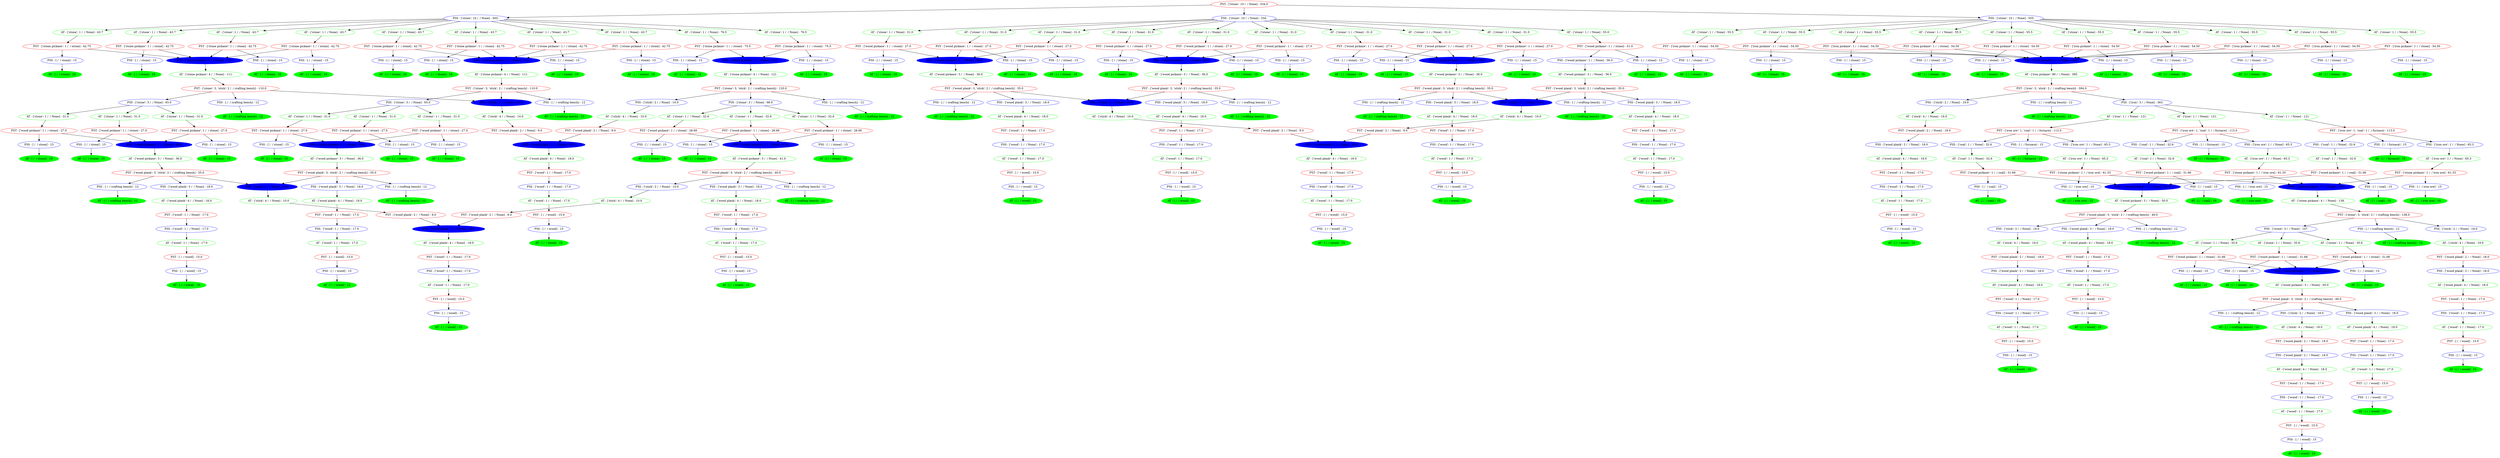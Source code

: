digraph Tree {
	node [color=red]
	"PST - ['stone'; 10 /  / None] - 36595472" [label="PST - ['stone': 10 /  / None] - 334.0"]
	node [color=blue]
	"PSS - ['stone'; 10 /  / None] - 46723368" [label="PSS - ['stone': 10 /  / None] - 503."]
	node [style=unfilled]
	node [color=blue]
	"PSS - ['stone'; 10 /  / None] - 46724096" [label="PSS - ['stone': 10 /  / None] - 334."]
	node [style=unfilled]
	node [color=blue]
	"PSS - ['stone'; 10 /  / None] - 46740760" [label="PSS - ['stone': 10 /  / None] - 555."]
	node [style=unfilled]
	node [color=green]
	"AT - ['stone'; 1 /  / None] - 45612672" [label="AT - ['stone': 1 /  / None] - 43.7"]
	node [style=unfilled]
	node [color=green]
	"AT - ['stone'; 1 /  / None] - 45611664" [label="AT - ['stone': 1 /  / None] - 43.7"]
	node [style=unfilled]
	node [color=green]
	"AT - ['stone'; 1 /  / None] - 45612280" [label="AT - ['stone': 1 /  / None] - 43.7"]
	node [style=unfilled]
	node [color=green]
	"AT - ['stone'; 1 /  / None] - 45611608" [label="AT - ['stone': 1 /  / None] - 43.7"]
	node [style=unfilled]
	node [color=green]
	"AT - ['stone'; 1 /  / None] - 46740480" [label="AT - ['stone': 1 /  / None] - 43.7"]
	node [style=unfilled]
	node [color=green]
	"AT - ['stone'; 1 /  / None] - 46740592" [label="AT - ['stone': 1 /  / None] - 43.7"]
	node [style=unfilled]
	node [color=green]
	"AT - ['stone'; 1 /  / None] - 46740536" [label="AT - ['stone': 1 /  / None] - 43.7"]
	node [style=unfilled]
	node [color=green]
	"AT - ['stone'; 1 /  / None] - 46740704" [label="AT - ['stone': 1 /  / None] - 43.7"]
	node [style=unfilled]
	node [color=green]
	"AT - ['stone'; 1 /  / None] - 46740648" [label="AT - ['stone': 1 /  / None] - 76.5"]
	node [style=unfilled]
	node [color=green]
	"AT - ['stone'; 1 /  / None] - 46740816" [label="AT - ['stone': 1 /  / None] - 76.5"]
	node [style=unfilled]
	node [color=green]
	"AT - ['stone'; 1 /  / None] - 46740872" [label="AT - ['stone': 1 /  / None] - 31.0"]
	node [style=unfilled]
	node [color=green]
	"AT - ['stone'; 1 /  / None] - 46740984" [label="AT - ['stone': 1 /  / None] - 31.0"]
	node [style=unfilled]
	node [color=green]
	"AT - ['stone'; 1 /  / None] - 46740928" [label="AT - ['stone': 1 /  / None] - 31.0"]
	node [style=unfilled]
	node [color=green]
	"AT - ['stone'; 1 /  / None] - 46741096" [label="AT - ['stone': 1 /  / None] - 31.0"]
	node [style=unfilled]
	node [color=green]
	"AT - ['stone'; 1 /  / None] - 46741040" [label="AT - ['stone': 1 /  / None] - 31.0"]
	node [style=unfilled]
	node [color=green]
	"AT - ['stone'; 1 /  / None] - 46741208" [label="AT - ['stone': 1 /  / None] - 31.0"]
	node [style=unfilled]
	node [color=green]
	"AT - ['stone'; 1 /  / None] - 46741152" [label="AT - ['stone': 1 /  / None] - 31.0"]
	node [style=unfilled]
	node [color=green]
	"AT - ['stone'; 1 /  / None] - 46741320" [label="AT - ['stone': 1 /  / None] - 31.0"]
	node [style=unfilled]
	node [color=green]
	"AT - ['stone'; 1 /  / None] - 46741264" [label="AT - ['stone': 1 /  / None] - 31.0"]
	node [style=unfilled]
	node [color=green]
	"AT - ['stone'; 1 /  / None] - 46741432" [label="AT - ['stone': 1 /  / None] - 55.0"]
	node [style=unfilled]
	node [color=green]
	"AT - ['stone'; 1 /  / None] - 46741488" [label="AT - ['stone': 1 /  / None] - 55.5"]
	node [style=unfilled]
	node [color=green]
	"AT - ['stone'; 1 /  / None] - 46741600" [label="AT - ['stone': 1 /  / None] - 55.5"]
	node [style=unfilled]
	node [color=green]
	"AT - ['stone'; 1 /  / None] - 46741544" [label="AT - ['stone': 1 /  / None] - 55.5"]
	node [style=unfilled]
	node [color=green]
	"AT - ['stone'; 1 /  / None] - 46741712" [label="AT - ['stone': 1 /  / None] - 55.5"]
	node [style=unfilled]
	node [color=green]
	"AT - ['stone'; 1 /  / None] - 46741656" [label="AT - ['stone': 1 /  / None] - 55.5"]
	node [style=unfilled]
	node [color=green]
	"AT - ['stone'; 1 /  / None] - 46741824" [label="AT - ['stone': 1 /  / None] - 55.5"]
	node [style=unfilled]
	node [color=green]
	"AT - ['stone'; 1 /  / None] - 46741768" [label="AT - ['stone': 1 /  / None] - 55.5"]
	node [style=unfilled]
	node [color=green]
	"AT - ['stone'; 1 /  / None] - 46741936" [label="AT - ['stone': 1 /  / None] - 55.5"]
	node [style=unfilled]
	node [color=green]
	"AT - ['stone'; 1 /  / None] - 46741880" [label="AT - ['stone': 1 /  / None] - 55.5"]
	node [style=unfilled]
	node [color=green]
	"AT - ['stone'; 1 /  / None] - 46742048" [label="AT - ['stone': 1 /  / None] - 55.5"]
	node [style=unfilled]
	node [color=red]
	"PST - ['stone pickaxe'; 1 /  / stone] - 46724040" [label="PST - ['stone pickaxe': 1 /  / stone] - 42.75"]
	node [color=red]
	"PST - ['stone pickaxe'; 1 /  / stone] - 46742160" [label="PST - ['stone pickaxe': 1 /  / stone] - 42.75"]
	node [color=red]
	"PST - ['stone pickaxe'; 1 /  / stone] - 46742384" [label="PST - ['stone pickaxe': 1 /  / stone] - 42.75"]
	node [color=red]
	"PST - ['stone pickaxe'; 1 /  / stone] - 46742832" [label="PST - ['stone pickaxe': 1 /  / stone] - 42.75"]
	node [color=red]
	"PST - ['stone pickaxe'; 1 /  / stone] - 46743392" [label="PST - ['stone pickaxe': 1 /  / stone] - 42.75"]
	node [color=red]
	"PST - ['stone pickaxe'; 1 /  / stone] - 46743280" [label="PST - ['stone pickaxe': 1 /  / stone] - 42.75"]
	node [color=red]
	"PST - ['stone pickaxe'; 1 /  / stone] - 46752432" [label="PST - ['stone pickaxe': 1 /  / stone] - 42.75"]
	node [color=red]
	"PST - ['stone pickaxe'; 1 /  / stone] - 46752880" [label="PST - ['stone pickaxe': 1 /  / stone] - 42.75"]
	node [color=red]
	"PST - ['stone pickaxe'; 1 /  / stone] - 46753328" [label="PST - ['stone pickaxe': 1 /  / stone] - 75.5"]
	node [color=red]
	"PST - ['stone pickaxe'; 1 /  / stone] - 46753776" [label="PST - ['stone pickaxe': 1 /  / stone] - 75.5"]
	node [color=red]
	"PST - ['wood pickaxe'; 1 /  / stone] - 46754224" [label="PST - ['wood pickaxe': 1 /  / stone] - 27.0"]
	node [color=red]
	"PST - ['wood pickaxe'; 1 /  / stone] - 46754672" [label="PST - ['wood pickaxe': 1 /  / stone] - 27.0"]
	node [color=red]
	"PST - ['wood pickaxe'; 1 /  / stone] - 46755120" [label="PST - ['wood pickaxe': 1 /  / stone] - 27.0"]
	node [color=red]
	"PST - ['wood pickaxe'; 1 /  / stone] - 46755680" [label="PST - ['wood pickaxe': 1 /  / stone] - 27.0"]
	node [color=red]
	"PST - ['wood pickaxe'; 1 /  / stone] - 46755568" [label="PST - ['wood pickaxe': 1 /  / stone] - 27.0"]
	node [color=red]
	"PST - ['wood pickaxe'; 1 /  / stone] - 46764720" [label="PST - ['wood pickaxe': 1 /  / stone] - 27.0"]
	node [color=red]
	"PST - ['wood pickaxe'; 1 /  / stone] - 46765168" [label="PST - ['wood pickaxe': 1 /  / stone] - 27.0"]
	node [color=red]
	"PST - ['wood pickaxe'; 1 /  / stone] - 46765616" [label="PST - ['wood pickaxe': 1 /  / stone] - 27.0"]
	node [color=red]
	"PST - ['wood pickaxe'; 1 /  / stone] - 46766064" [label="PST - ['wood pickaxe': 1 /  / stone] - 27.0"]
	node [color=red]
	"PST - ['wood pickaxe'; 1 /  / stone] - 46766512" [label="PST - ['wood pickaxe': 1 /  / stone] - 51.0"]
	node [color=red]
	"PST - ['iron pickaxe'; 1 /  / stone] - 46766960" [label="PST - ['iron pickaxe': 1 /  / stone] - 54.50"]
	node [color=red]
	"PST - ['iron pickaxe'; 1 /  / stone] - 46767408" [label="PST - ['iron pickaxe': 1 /  / stone] - 54.50"]
	node [color=red]
	"PST - ['iron pickaxe'; 1 /  / stone] - 46767968" [label="PST - ['iron pickaxe': 1 /  / stone] - 54.50"]
	node [color=red]
	"PST - ['iron pickaxe'; 1 /  / stone] - 46767856" [label="PST - ['iron pickaxe': 1 /  / stone] - 54.50"]
	node [color=red]
	"PST - ['iron pickaxe'; 1 /  / stone] - 46777008" [label="PST - ['iron pickaxe': 1 /  / stone] - 54.50"]
	node [color=red]
	"PST - ['iron pickaxe'; 1 /  / stone] - 46777456" [label="PST - ['iron pickaxe': 1 /  / stone] - 54.50"]
	node [color=red]
	"PST - ['iron pickaxe'; 1 /  / stone] - 46777904" [label="PST - ['iron pickaxe': 1 /  / stone] - 54.50"]
	node [color=red]
	"PST - ['iron pickaxe'; 1 /  / stone] - 46778352" [label="PST - ['iron pickaxe': 1 /  / stone] - 54.50"]
	node [color=red]
	"PST - ['iron pickaxe'; 1 /  / stone] - 46778800" [label="PST - ['iron pickaxe': 1 /  / stone] - 54.50"]
	node [color=red]
	"PST - ['iron pickaxe'; 1 /  / stone] - 46779248" [label="PST - ['iron pickaxe': 1 /  / stone] - 54.50"]
	node [color=blue]
	"PSS - [ /  / stone] - 46742272" [label="PSS - [ /  / stone] - 15"]
	node [style=unfilled]
	node [style=filled]
	node [color=blue]
	"PSS - ['stone pickaxe'; 1 /  / None] - 46742216" [label="PSS - ['stone pickaxe': 1 /  / None] - 111."]
	node [style=unfilled]
	node [color=blue]
	"PSS - [ /  / stone] - 46742720" [label="PSS - [ /  / stone] - 15"]
	node [style=unfilled]
	node [color=blue]
	"PSS - [ /  / stone] - 46743168" [label="PSS - [ /  / stone] - 15"]
	node [style=unfilled]
	node [color=blue]
	"PSS - [ /  / stone] - 46751872" [label="PSS - [ /  / stone] - 15"]
	node [style=unfilled]
	node [color=blue]
	"PSS - [ /  / stone] - 46752320" [label="PSS - [ /  / stone] - 15"]
	node [style=unfilled]
	node [style=filled]
	node [color=blue]
	"PSS - ['stone pickaxe'; 1 /  / None] - 46752264" [label="PSS - ['stone pickaxe': 1 /  / None] - 111."]
	node [style=unfilled]
	node [color=blue]
	"PSS - [ /  / stone] - 46752768" [label="PSS - [ /  / stone] - 15"]
	node [style=unfilled]
	node [color=blue]
	"PSS - [ /  / stone] - 46753216" [label="PSS - [ /  / stone] - 15"]
	node [style=unfilled]
	node [color=blue]
	"PSS - [ /  / stone] - 46753664" [label="PSS - [ /  / stone] - 15"]
	node [style=unfilled]
	node [color=blue]
	"PSS - [ /  / stone] - 46754112" [label="PSS - [ /  / stone] - 15"]
	node [style=unfilled]
	node [style=filled]
	node [color=blue]
	"PSS - ['stone pickaxe'; 1 /  / None] - 46754056" [label="PSS - ['stone pickaxe': 1 /  / None] - 121."]
	node [style=unfilled]
	node [color=blue]
	"PSS - [ /  / stone] - 46754560" [label="PSS - [ /  / stone] - 15"]
	node [style=unfilled]
	node [color=blue]
	"PSS - [ /  / stone] - 46755008" [label="PSS - [ /  / stone] - 15"]
	node [style=unfilled]
	node [style=filled]
	node [color=blue]
	"PSS - ['wood pickaxe'; 1 /  / None] - 46754952" [label="PSS - ['wood pickaxe': 1 /  / None] - 36.0"]
	node [style=unfilled]
	node [color=blue]
	"PSS - [ /  / stone] - 46755456" [label="PSS - [ /  / stone] - 15"]
	node [style=unfilled]
	node [color=blue]
	"PSS - [ /  / stone] - 46764160" [label="PSS - [ /  / stone] - 15"]
	node [style=unfilled]
	node [color=blue]
	"PSS - [ /  / stone] - 46764608" [label="PSS - [ /  / stone] - 15"]
	node [style=unfilled]
	node [style=filled]
	node [color=blue]
	"PSS - ['wood pickaxe'; 1 /  / None] - 46764552" [label="PSS - ['wood pickaxe': 1 /  / None] - 36.0"]
	node [style=unfilled]
	node [color=blue]
	"PSS - [ /  / stone] - 46765056" [label="PSS - [ /  / stone] - 15"]
	node [style=unfilled]
	node [color=blue]
	"PSS - [ /  / stone] - 46765504" [label="PSS - [ /  / stone] - 15"]
	node [style=unfilled]
	node [color=blue]
	"PSS - [ /  / stone] - 46765952" [label="PSS - [ /  / stone] - 15"]
	node [style=unfilled]
	node [style=filled]
	node [color=blue]
	"PSS - ['wood pickaxe'; 1 /  / None] - 46765896" [label="PSS - ['wood pickaxe': 1 /  / None] - 36.0"]
	node [style=unfilled]
	node [color=blue]
	"PSS - [ /  / stone] - 46766400" [label="PSS - [ /  / stone] - 15"]
	node [style=unfilled]
	node [color=blue]
	"PSS - [ /  / stone] - 46766848" [label="PSS - [ /  / stone] - 15"]
	node [style=unfilled]
	node [color=blue]
	"PSS - [ /  / stone] - 46767296" [label="PSS - [ /  / stone] - 15"]
	node [style=unfilled]
	node [color=blue]
	"PSS - ['wood pickaxe'; 1 /  / None] - 46767240" [label="PSS - ['wood pickaxe': 1 /  / None] - 36.0"]
	node [style=unfilled]
	node [color=blue]
	"PSS - [ /  / stone] - 46767744" [label="PSS - [ /  / stone] - 15"]
	node [style=unfilled]
	node [style=filled]
	node [color=blue]
	"PSS - ['iron pickaxe'; 1 /  / None] - 46767688" [label="PSS - ['iron pickaxe': 1 /  / None] - 395."]
	node [style=unfilled]
	node [color=blue]
	"PSS - [ /  / stone] - 46776448" [label="PSS - [ /  / stone] - 15"]
	node [style=unfilled]
	node [color=blue]
	"PSS - [ /  / stone] - 46776896" [label="PSS - [ /  / stone] - 15"]
	node [style=unfilled]
	node [color=blue]
	"PSS - [ /  / stone] - 46777344" [label="PSS - [ /  / stone] - 15"]
	node [style=unfilled]
	node [color=blue]
	"PSS - [ /  / stone] - 46777792" [label="PSS - [ /  / stone] - 15"]
	node [style=unfilled]
	node [color=blue]
	"PSS - [ /  / stone] - 46778240" [label="PSS - [ /  / stone] - 15"]
	node [style=unfilled]
	node [color=blue]
	"PSS - [ /  / stone] - 46778688" [label="PSS - [ /  / stone] - 15"]
	node [style=unfilled]
	node [color=blue]
	"PSS - [ /  / stone] - 46779136" [label="PSS - [ /  / stone] - 15"]
	node [style=unfilled]
	node [color=blue]
	"PSS - [ /  / stone] - 46779584" [label="PSS - [ /  / stone] - 15"]
	node [style=unfilled]
	node [color=blue]
	"PSS - [ /  / stone] - 46780032" [label="PSS - [ /  / stone] - 15"]
	node [style=unfilled]
	node [style=filled]
	node [color=green]
	"AT - [ /  / stone] - 46742328" [label="AT - [ /  / stone] - 15"]
	node [style=unfilled]
	node [color=green]
	"AT - ['stone pickaxe'; 4 /  / None] - 46742440" [label="AT - ['stone pickaxe': 4 /  / None] - 111."]
	node [style=unfilled]
	node [style=filled]
	node [color=green]
	"AT - [ /  / stone] - 46742776" [label="AT - [ /  / stone] - 15"]
	node [style=unfilled]
	node [style=filled]
	node [color=green]
	"AT - [ /  / stone] - 46743224" [label="AT - [ /  / stone] - 15"]
	node [style=unfilled]
	node [style=filled]
	node [color=green]
	"AT - [ /  / stone] - 46751928" [label="AT - [ /  / stone] - 15"]
	node [style=unfilled]
	node [style=filled]
	node [color=green]
	"AT - [ /  / stone] - 46752376" [label="AT - [ /  / stone] - 15"]
	node [style=unfilled]
	node [color=green]
	"AT - ['stone pickaxe'; 4 /  / None] - 46752488" [label="AT - ['stone pickaxe': 4 /  / None] - 111."]
	node [style=unfilled]
	node [style=filled]
	node [color=green]
	"AT - [ /  / stone] - 46752824" [label="AT - [ /  / stone] - 15"]
	node [style=unfilled]
	node [style=filled]
	node [color=green]
	"AT - [ /  / stone] - 46753272" [label="AT - [ /  / stone] - 15"]
	node [style=unfilled]
	node [style=filled]
	node [color=green]
	"AT - [ /  / stone] - 46753720" [label="AT - [ /  / stone] - 15"]
	node [style=unfilled]
	node [style=filled]
	node [color=green]
	"AT - [ /  / stone] - 46754168" [label="AT - [ /  / stone] - 15"]
	node [style=unfilled]
	node [color=green]
	"AT - ['stone pickaxe'; 4 /  / None] - 46754280" [label="AT - ['stone pickaxe': 4 /  / None] - 121."]
	node [style=unfilled]
	node [style=filled]
	node [color=green]
	"AT - [ /  / stone] - 46754616" [label="AT - [ /  / stone] - 15"]
	node [style=unfilled]
	node [style=filled]
	node [color=green]
	"AT - [ /  / stone] - 46755064" [label="AT - [ /  / stone] - 15"]
	node [style=unfilled]
	node [color=green]
	"AT - ['wood pickaxe'; 3 /  / None] - 46755176" [label="AT - ['wood pickaxe': 3 /  / None] - 36.0"]
	node [style=unfilled]
	node [style=filled]
	node [color=green]
	"AT - [ /  / stone] - 46755512" [label="AT - [ /  / stone] - 15"]
	node [style=unfilled]
	node [style=filled]
	node [color=green]
	"AT - [ /  / stone] - 46764216" [label="AT - [ /  / stone] - 15"]
	node [style=unfilled]
	node [style=filled]
	node [color=green]
	"AT - [ /  / stone] - 46764664" [label="AT - [ /  / stone] - 15"]
	node [style=unfilled]
	node [color=green]
	"AT - ['wood pickaxe'; 3 /  / None] - 46764776" [label="AT - ['wood pickaxe': 3 /  / None] - 36.0"]
	node [style=unfilled]
	node [style=filled]
	node [color=green]
	"AT - [ /  / stone] - 46765112" [label="AT - [ /  / stone] - 15"]
	node [style=unfilled]
	node [style=filled]
	node [color=green]
	"AT - [ /  / stone] - 46765560" [label="AT - [ /  / stone] - 15"]
	node [style=unfilled]
	node [style=filled]
	node [color=green]
	"AT - [ /  / stone] - 46766008" [label="AT - [ /  / stone] - 15"]
	node [style=unfilled]
	node [color=green]
	"AT - ['wood pickaxe'; 3 /  / None] - 46766120" [label="AT - ['wood pickaxe': 3 /  / None] - 36.0"]
	node [style=unfilled]
	node [style=filled]
	node [color=green]
	"AT - [ /  / stone] - 46766456" [label="AT - [ /  / stone] - 15"]
	node [style=unfilled]
	node [style=filled]
	node [color=green]
	"AT - [ /  / stone] - 46766904" [label="AT - [ /  / stone] - 15"]
	node [style=unfilled]
	node [style=filled]
	node [color=green]
	"AT - [ /  / stone] - 46767352" [label="AT - [ /  / stone] - 15"]
	node [style=unfilled]
	node [color=green]
	"AT - ['wood pickaxe'; 3 /  / None] - 46767464" [label="AT - ['wood pickaxe': 3 /  / None] - 36.0"]
	node [style=unfilled]
	node [style=filled]
	node [color=green]
	"AT - [ /  / stone] - 46767800" [label="AT - [ /  / stone] - 15"]
	node [style=unfilled]
	node [color=green]
	"AT - ['iron pickaxe'; 80 /  / None] - 46767912" [label="AT - ['iron pickaxe': 80 /  / None] - 395."]
	node [style=unfilled]
	node [style=filled]
	node [color=green]
	"AT - [ /  / stone] - 46776504" [label="AT - [ /  / stone] - 15"]
	node [style=unfilled]
	node [style=filled]
	node [color=green]
	"AT - [ /  / stone] - 46776952" [label="AT - [ /  / stone] - 15"]
	node [style=unfilled]
	node [style=filled]
	node [color=green]
	"AT - [ /  / stone] - 46777400" [label="AT - [ /  / stone] - 15"]
	node [style=unfilled]
	node [style=filled]
	node [color=green]
	"AT - [ /  / stone] - 46777848" [label="AT - [ /  / stone] - 15"]
	node [style=unfilled]
	node [style=filled]
	node [color=green]
	"AT - [ /  / stone] - 46778296" [label="AT - [ /  / stone] - 15"]
	node [style=unfilled]
	node [style=filled]
	node [color=green]
	"AT - [ /  / stone] - 46778744" [label="AT - [ /  / stone] - 15"]
	node [style=unfilled]
	node [style=filled]
	node [color=green]
	"AT - [ /  / stone] - 46779192" [label="AT - [ /  / stone] - 15"]
	node [style=unfilled]
	node [style=filled]
	node [color=green]
	"AT - [ /  / stone] - 46779640" [label="AT - [ /  / stone] - 15"]
	node [style=unfilled]
	node [style=filled]
	node [color=green]
	"AT - [ /  / stone] - 46780088" [label="AT - [ /  / stone] - 15"]
	node [style=unfilled]
	node [color=red]
	"PST - ['stone'; 3, 'stick'; 2 /  / crafting bench] - 46780368" [label="PST - ['stone': 3, 'stick': 2 /  / crafting bench] - 110.0"]
	node [color=red]
	"PST - ['stone'; 3, 'stick'; 2 /  / crafting bench] - 46779808" [label="PST - ['stone': 3, 'stick': 2 /  / crafting bench] - 110.0"]
	node [color=red]
	"PST - ['stone'; 3, 'stick'; 2 /  / crafting bench] - 46778184" [label="PST - ['stone': 3, 'stick': 2 /  / crafting bench] - 120.0"]
	node [color=red]
	"PST - ['wood plank'; 3, 'stick'; 2 /  / crafting bench] - 46766792" [label="PST - ['wood plank': 3, 'stick': 2 /  / crafting bench] - 35.0"]
	node [color=red]
	"PST - ['wood plank'; 3, 'stick'; 2 /  / crafting bench] - 46777960" [label="PST - ['wood plank': 3, 'stick': 2 /  / crafting bench] - 35.0"]
	node [color=red]
	"PST - ['wood plank'; 3, 'stick'; 2 /  / crafting bench] - 46795576" [label="PST - ['wood plank': 3, 'stick': 2 /  / crafting bench] - 35.0"]
	node [color=red]
	"PST - ['wood plank'; 3, 'stick'; 2 /  / crafting bench] - 46796192" [label="PST - ['wood plank': 3, 'stick': 2 /  / crafting bench] - 35.0"]
	node [color=red]
	"PST - ['iron'; 3, 'stick'; 2 /  / crafting bench] - 46796752" [label="PST - ['iron': 3, 'stick': 2 /  / crafting bench] - 394.0"]
	node [style=filled]
	node [color=blue]
	"PSS - ['stick'; 2 /  / None] - 46792888" [label="PSS - ['stick': 2 /  / None] - 10.0"]
	node [style=unfilled]
	node [color=blue]
	"PSS - ['stone'; 3 /  / None] - 46793112" [label="PSS - ['stone': 3 /  / None] - 93.0"]
	node [style=unfilled]
	node [color=blue]
	"PSS - [ /  / crafting bench] - 46793560" [label="PSS - [ /  / crafting bench] - 12"]
	node [style=unfilled]
	node [color=blue]
	"PSS - ['stone'; 3 /  / None] - 46794288" [label="PSS - ['stone': 3 /  / None] - 93.0"]
	node [style=unfilled]
	node [color=blue]
	"PSS - [ /  / crafting bench] - 46779752" [label="PSS - [ /  / crafting bench] - 12"]
	node [style=unfilled]
	node [color=blue]
	"PSS - ['stick'; 2 /  / None] - 46777512" [label="PSS - ['stick': 2 /  / None] - 10.0"]
	node [style=unfilled]
	node [color=blue]
	"PSS - ['stone'; 3 /  / None] - 46776616" [label="PSS - ['stone': 3 /  / None] - 98.0"]
	node [style=unfilled]
	node [color=blue]
	"PSS - [ /  / crafting bench] - 46765224" [label="PSS - [ /  / crafting bench] - 12"]
	node [style=unfilled]
	node [color=blue]
	"PSS - [ /  / crafting bench] - 46753160" [label="PSS - [ /  / crafting bench] - 12"]
	node [style=unfilled]
	node [style=filled]
	node [color=blue]
	"PSS - ['stick'; 2 /  / None] - 46753832" [label="PSS - ['stick': 2 /  / None] - 10.0"]
	node [style=unfilled]
	node [color=blue]
	"PSS - ['wood plank'; 3 /  / None] - 46793952" [label="PSS - ['wood plank': 3 /  / None] - 18.0"]
	node [style=unfilled]
	node [color=blue]
	"PSS - [ /  / crafting bench] - 46795128" [label="PSS - [ /  / crafting bench] - 12"]
	node [style=unfilled]
	node [color=blue]
	"PSS - ['wood plank'; 3 /  / None] - 46795352" [label="PSS - ['wood plank': 3 /  / None] - 18.0"]
	node [style=unfilled]
	node [color=blue]
	"PSS - [ /  / crafting bench] - 46795744" [label="PSS - [ /  / crafting bench] - 12"]
	node [style=unfilled]
	node [style=filled]
	node [color=blue]
	"PSS - ['stick'; 2 /  / None] - 46795688" [label="PSS - ['stick': 2 /  / None] - 10.0"]
	node [style=unfilled]
	node [color=blue]
	"PSS - ['wood plank'; 3 /  / None] - 46795968" [label="PSS - ['wood plank': 3 /  / None] - 18.0"]
	node [style=unfilled]
	node [color=blue]
	"PSS - [ /  / crafting bench] - 46796360" [label="PSS - [ /  / crafting bench] - 12"]
	node [style=unfilled]
	node [color=blue]
	"PSS - ['wood plank'; 3 /  / None] - 46796584" [label="PSS - ['wood plank': 3 /  / None] - 18.0"]
	node [style=unfilled]
	node [color=blue]
	"PSS - ['stick'; 2 /  / None] - 46805232" [label="PSS - ['stick': 2 /  / None] - 19.0"]
	node [style=unfilled]
	node [color=blue]
	"PSS - [ /  / crafting bench] - 46805176" [label="PSS - [ /  / crafting bench] - 12"]
	node [style=unfilled]
	node [color=blue]
	"PSS - ['iron'; 3 /  / None] - 46805456" [label="PSS - ['iron': 3 /  / None] - 363."]
	node [style=unfilled]
	node [color=green]
	"AT - ['stick'; 4 /  / None] - 46792944" [label="AT - ['stick': 4 /  / None] - 10.0"]
	node [style=unfilled]
	node [color=green]
	"AT - ['stone'; 1 /  / None] - 46793280" [label="AT - ['stone': 1 /  / None] - 31.0"]
	node [style=unfilled]
	node [color=green]
	"AT - ['stone'; 1 /  / None] - 46793448" [label="AT - ['stone': 1 /  / None] - 31.0"]
	node [style=unfilled]
	node [color=green]
	"AT - ['stone'; 1 /  / None] - 46793392" [label="AT - ['stone': 1 /  / None] - 31.0"]
	node [style=unfilled]
	node [style=filled]
	node [color=green]
	"AT - [ /  / crafting bench] - 46793728" [label="AT - [ /  / crafting bench] - 12"]
	node [style=unfilled]
	node [color=green]
	"AT - ['stone'; 1 /  / None] - 46794456" [label="AT - ['stone': 1 /  / None] - 31.0"]
	node [style=unfilled]
	node [color=green]
	"AT - ['stone'; 1 /  / None] - 46794624" [label="AT - ['stone': 1 /  / None] - 31.0"]
	node [style=unfilled]
	node [color=green]
	"AT - ['stone'; 1 /  / None] - 46794568" [label="AT - ['stone': 1 /  / None] - 31.0"]
	node [style=unfilled]
	node [style=filled]
	node [color=green]
	"AT - [ /  / crafting bench] - 46778632" [label="AT - [ /  / crafting bench] - 12"]
	node [style=unfilled]
	node [color=green]
	"AT - ['stick'; 4 /  / None] - 46776840" [label="AT - ['stick': 4 /  / None] - 10.0"]
	node [style=unfilled]
	node [color=green]
	"AT - ['stone'; 1 /  / None] - 46766344" [label="AT - ['stone': 1 /  / None] - 32.6"]
	node [style=unfilled]
	node [color=green]
	"AT - ['stone'; 1 /  / None] - 46765672" [label="AT - ['stone': 1 /  / None] - 32.6"]
	node [style=unfilled]
	node [color=green]
	"AT - ['stone'; 1 /  / None] - 46765448" [label="AT - ['stone': 1 /  / None] - 32.6"]
	node [style=unfilled]
	node [style=filled]
	node [color=green]
	"AT - [ /  / crafting bench] - 46755624" [label="AT - [ /  / crafting bench] - 12"]
	node [style=unfilled]
	node [style=filled]
	node [color=green]
	"AT - [ /  / crafting bench] - 46753384" [label="AT - [ /  / crafting bench] - 12"]
	node [style=unfilled]
	node [color=green]
	"AT - ['stick'; 4 /  / None] - 46794736" [label="AT - ['stick': 4 /  / None] - 10.0"]
	node [style=unfilled]
	node [color=green]
	"AT - ['wood plank'; 4 /  / None] - 46794176" [label="AT - ['wood plank': 4 /  / None] - 18.0"]
	node [style=unfilled]
	node [style=filled]
	node [color=green]
	"AT - [ /  / crafting bench] - 46795184" [label="AT - [ /  / crafting bench] - 12"]
	node [style=unfilled]
	node [color=green]
	"AT - ['wood plank'; 4 /  / None] - 46795408" [label="AT - ['wood plank': 4 /  / None] - 18.0"]
	node [style=unfilled]
	node [style=filled]
	node [color=green]
	"AT - [ /  / crafting bench] - 46795800" [label="AT - [ /  / crafting bench] - 12"]
	node [style=unfilled]
	node [color=green]
	"AT - ['stick'; 4 /  / None] - 46795912" [label="AT - ['stick': 4 /  / None] - 10.0"]
	node [style=unfilled]
	node [color=green]
	"AT - ['wood plank'; 4 /  / None] - 46796024" [label="AT - ['wood plank': 4 /  / None] - 18.0"]
	node [style=unfilled]
	node [style=filled]
	node [color=green]
	"AT - [ /  / crafting bench] - 46796416" [label="AT - [ /  / crafting bench] - 12"]
	node [style=unfilled]
	node [color=green]
	"AT - ['wood plank'; 4 /  / None] - 46796640" [label="AT - ['wood plank': 4 /  / None] - 18.0"]
	node [style=unfilled]
	node [color=green]
	"AT - ['stick'; 4 /  / None] - 46805288" [label="AT - ['stick': 4 /  / None] - 19.0"]
	node [style=unfilled]
	node [style=filled]
	node [color=green]
	"AT - [ /  / crafting bench] - 46805400" [label="AT - [ /  / crafting bench] - 12"]
	node [style=unfilled]
	node [color=green]
	"AT - ['iron'; 1 /  / None] - 46805512" [label="AT - ['iron': 1 /  / None] - 121."]
	node [style=unfilled]
	node [color=green]
	"AT - ['iron'; 1 /  / None] - 46805680" [label="AT - ['iron': 1 /  / None] - 121."]
	node [style=unfilled]
	node [color=green]
	"AT - ['iron'; 1 /  / None] - 46805624" [label="AT - ['iron': 1 /  / None] - 121."]
	node [style=unfilled]
	node [color=red]
	"PST - ['wood plank'; 2 /  / None] - 46805568" [label="PST - ['wood plank': 2 /  / None] - 9.0"]
	node [color=red]
	"PST - ['wood pickaxe'; 1 /  / stone] - 46796248" [label="PST - ['wood pickaxe': 1 /  / stone] - 27.0"]
	node [color=red]
	"PST - ['wood pickaxe'; 1 /  / stone] - 46805960" [label="PST - ['wood pickaxe': 1 /  / stone] - 27.0"]
	node [color=red]
	"PST - ['wood pickaxe'; 1 /  / stone] - 46806296" [label="PST - ['wood pickaxe': 1 /  / stone] - 27.0"]
	node [color=red]
	"PST - ['wood pickaxe'; 1 /  / stone] - 46808088" [label="PST - ['wood pickaxe': 1 /  / stone] - 27.0"]
	node [color=red]
	"PST - ['wood pickaxe'; 1 /  / stone] - 46808536" [label="PST - ['wood pickaxe': 1 /  / stone] - 27.0"]
	node [color=red]
	"PST - ['wood pickaxe'; 1 /  / stone] - 46809040" [label="PST - ['wood pickaxe': 1 /  / stone] - 27.0"]
	node [color=red]
	"PST - ['wood plank'; 2 /  / None] - 46823688" [label="PST - ['wood plank': 2 /  / None] - 9.0"]
	node [color=red]
	"PST - ['wood pickaxe'; 1 /  / stone] - 46823744" [label="PST - ['wood pickaxe': 1 /  / stone] - 28.66"]
	node [color=red]
	"PST - ['wood pickaxe'; 1 /  / stone] - 46823968" [label="PST - ['wood pickaxe': 1 /  / stone] - 28.66"]
	node [color=red]
	"PST - ['wood pickaxe'; 1 /  / stone] - 46824304" [label="PST - ['wood pickaxe': 1 /  / stone] - 28.66"]
	node [color=red]
	"PST - ['wood plank'; 2 /  / None] - 46839008" [label="PST - ['wood plank': 2 /  / None] - 9.0"]
	node [color=red]
	"PST - ['wood'; 1 /  / None] - 46838896" [label="PST - ['wood': 1 /  / None] - 17.0"]
	node [color=red]
	"PST - ['wood'; 1 /  / None] - 46839680" [label="PST - ['wood': 1 /  / None] - 17.0"]
	node [color=red]
	"PST - ['wood plank'; 2 /  / None] - 46795296" [label="PST - ['wood plank': 2 /  / None] - 9.0"]
	node [color=red]
	"PST - ['wood'; 1 /  / None] - 46840184" [label="PST - ['wood': 1 /  / None] - 17.0"]
	node [color=red]
	"PST - ['wood'; 1 /  / None] - 46840632" [label="PST - ['wood': 1 /  / None] - 17.0"]
	node [color=red]
	"PST - ['wood plank'; 2 /  / None] - 46841024" [label="PST - ['wood plank': 2 /  / None] - 18.0"]
	node [color=red]
	"PST - ['iron ore'; 1, 'coal'; 1 /  / furnace] - 46795072" [label="PST - ['iron ore': 1, 'coal': 1 /  / furnace] - 113.0"]
	node [color=red]
	"PST - ['iron ore'; 1, 'coal'; 1 /  / furnace] - 46841080" [label="PST - ['iron ore': 1, 'coal': 1 /  / furnace] - 113.0"]
	node [color=red]
	"PST - ['iron ore'; 1, 'coal'; 1 /  / furnace] - 46851128" [label="PST - ['iron ore': 1, 'coal': 1 /  / furnace] - 113.0"]
	node [style=filled]
	node [color=blue]
	"PSS - ['wood plank'; 2 /  / None] - 46805848" [label="PSS - ['wood plank': 2 /  / None] - 18.0"]
	node [style=unfilled]
	node [color=blue]
	"PSS - [ /  / stone] - 46806184" [label="PSS - [ /  / stone] - 15"]
	node [style=unfilled]
	node [style=filled]
	node [color=blue]
	"PSS - ['wood pickaxe'; 1 /  / None] - 46806128" [label="PSS - ['wood pickaxe': 1 /  / None] - 36.0"]
	node [style=unfilled]
	node [color=blue]
	"PSS - [ /  / stone] - 46806632" [label="PSS - [ /  / stone] - 15"]
	node [style=unfilled]
	node [color=blue]
	"PSS - [ /  / stone] - 46807080" [label="PSS - [ /  / stone] - 15"]
	node [style=unfilled]
	node [color=blue]
	"PSS - [ /  / stone] - 46808872" [label="PSS - [ /  / stone] - 15"]
	node [style=unfilled]
	node [style=filled]
	node [color=blue]
	"PSS - ['wood pickaxe'; 1 /  / None] - 46808816" [label="PSS - ['wood pickaxe': 1 /  / None] - 36.0"]
	node [style=unfilled]
	node [color=blue]
	"PSS - [ /  / stone] - 46821672" [label="PSS - [ /  / stone] - 15"]
	node [style=unfilled]
	node [color=blue]
	"PSS - [ /  / stone] - 46822120" [label="PSS - [ /  / stone] - 15"]
	node [style=unfilled]
	node [color=blue]
	"PSS - [ /  / stone] - 46824192" [label="PSS - [ /  / stone] - 15"]
	node [style=unfilled]
	node [style=filled]
	node [color=blue]
	"PSS - ['wood pickaxe'; 1 /  / None] - 46824136" [label="PSS - ['wood pickaxe': 1 /  / None] - 41.0"]
	node [style=unfilled]
	node [color=blue]
	"PSS - [ /  / stone] - 46824640" [label="PSS - [ /  / stone] - 15"]
	node [style=unfilled]
	node [color=blue]
	"PSS - [ /  / stone] - 46825088" [label="PSS - [ /  / stone] - 15"]
	node [style=unfilled]
	node [style=filled]
	node [color=blue]
	"PSS - ['wood plank'; 2 /  / None] - 46839176" [label="PSS - ['wood plank': 2 /  / None] - 18.0"]
	node [style=unfilled]
	node [color=blue]
	"PSS - ['wood'; 1 /  / None] - 46839456" [label="PSS - ['wood': 1 /  / None] - 17.0"]
	node [style=unfilled]
	node [color=blue]
	"PSS - ['wood'; 1 /  / None] - 46839848" [label="PSS - ['wood': 1 /  / None] - 17.0"]
	node [style=unfilled]
	node [color=blue]
	"PSS - ['wood'; 1 /  / None] - 46840408" [label="PSS - ['wood': 1 /  / None] - 17.0"]
	node [style=unfilled]
	node [color=blue]
	"PSS - ['wood'; 1 /  / None] - 46840800" [label="PSS - ['wood': 1 /  / None] - 17.0"]
	node [style=unfilled]
	node [color=blue]
	"PSS - ['wood plank'; 2 /  / None] - 46841192" [label="PSS - ['wood plank': 2 /  / None] - 18.0"]
	node [style=unfilled]
	node [color=blue]
	"PSS - ['coal'; 1 /  / None] - 46841584" [label="PSS - ['coal': 1 /  / None] - 32.6"]
	node [style=unfilled]
	node [color=blue]
	"PSS - ['iron ore'; 1 /  / None] - 46841528" [label="PSS - ['iron ore': 1 /  / None] - 65.3"]
	node [style=unfilled]
	node [color=blue]
	"PSS - [ /  / furnace] - 46841696" [label="PSS - [ /  / furnace] - 15"]
	node [style=unfilled]
	node [color=blue]
	"PSS - ['coal'; 1 /  / None] - 46850568" [label="PSS - ['coal': 1 /  / None] - 32.6"]
	node [style=unfilled]
	node [color=blue]
	"PSS - ['iron ore'; 1 /  / None] - 46850512" [label="PSS - ['iron ore': 1 /  / None] - 65.3"]
	node [style=unfilled]
	node [color=blue]
	"PSS - [ /  / furnace] - 46850904" [label="PSS - [ /  / furnace] - 15"]
	node [style=unfilled]
	node [color=blue]
	"PSS - ['coal'; 1 /  / None] - 46851296" [label="PSS - ['coal': 1 /  / None] - 32.6"]
	node [style=unfilled]
	node [color=blue]
	"PSS - ['iron ore'; 1 /  / None] - 46851240" [label="PSS - ['iron ore': 1 /  / None] - 65.3"]
	node [style=unfilled]
	node [color=blue]
	"PSS - [ /  / furnace] - 46851632" [label="PSS - [ /  / furnace] - 15"]
	node [style=unfilled]
	node [color=green]
	"AT - ['wood plank'; 4 /  / None] - 46805904" [label="AT - ['wood plank': 4 /  / None] - 18.0"]
	node [style=unfilled]
	node [style=filled]
	node [color=green]
	"AT - [ /  / stone] - 46806240" [label="AT - [ /  / stone] - 15"]
	node [style=unfilled]
	node [color=green]
	"AT - ['wood pickaxe'; 3 /  / None] - 46806352" [label="AT - ['wood pickaxe': 3 /  / None] - 36.0"]
	node [style=unfilled]
	node [style=filled]
	node [color=green]
	"AT - [ /  / stone] - 46806688" [label="AT - [ /  / stone] - 15"]
	node [style=unfilled]
	node [style=filled]
	node [color=green]
	"AT - [ /  / stone] - 46807136" [label="AT - [ /  / stone] - 15"]
	node [style=unfilled]
	node [style=filled]
	node [color=green]
	"AT - [ /  / stone] - 46808928" [label="AT - [ /  / stone] - 15"]
	node [style=unfilled]
	node [color=green]
	"AT - ['wood pickaxe'; 3 /  / None] - 46808984" [label="AT - ['wood pickaxe': 3 /  / None] - 36.0"]
	node [style=unfilled]
	node [style=filled]
	node [color=green]
	"AT - [ /  / stone] - 46821728" [label="AT - [ /  / stone] - 15"]
	node [style=unfilled]
	node [style=filled]
	node [color=green]
	"AT - [ /  / stone] - 46822176" [label="AT - [ /  / stone] - 15"]
	node [style=unfilled]
	node [style=filled]
	node [color=green]
	"AT - [ /  / stone] - 46824248" [label="AT - [ /  / stone] - 15"]
	node [style=unfilled]
	node [color=green]
	"AT - ['wood pickaxe'; 3 /  / None] - 46824360" [label="AT - ['wood pickaxe': 3 /  / None] - 41.0"]
	node [style=unfilled]
	node [style=filled]
	node [color=green]
	"AT - [ /  / stone] - 46824696" [label="AT - [ /  / stone] - 15"]
	node [style=unfilled]
	node [style=filled]
	node [color=green]
	"AT - [ /  / stone] - 46825144" [label="AT - [ /  / stone] - 15"]
	node [style=unfilled]
	node [color=green]
	"AT - ['wood plank'; 4 /  / None] - 46839232" [label="AT - ['wood plank': 4 /  / None] - 18.0"]
	node [style=unfilled]
	node [color=green]
	"AT - ['wood'; 1 /  / None] - 46839512" [label="AT - ['wood': 1 /  / None] - 17.0"]
	node [style=unfilled]
	node [color=green]
	"AT - ['wood'; 1 /  / None] - 46839904" [label="AT - ['wood': 1 /  / None] - 17.0"]
	node [style=unfilled]
	node [color=green]
	"AT - ['wood'; 1 /  / None] - 46840464" [label="AT - ['wood': 1 /  / None] - 17.0"]
	node [style=unfilled]
	node [color=green]
	"AT - ['wood'; 1 /  / None] - 46840856" [label="AT - ['wood': 1 /  / None] - 17.0"]
	node [style=unfilled]
	node [color=green]
	"AT - ['wood plank'; 4 /  / None] - 46841248" [label="AT - ['wood plank': 4 /  / None] - 18.0"]
	node [style=unfilled]
	node [color=green]
	"AT - ['coal'; 1 /  / None] - 46841640" [label="AT - ['coal': 1 /  / None] - 32.6"]
	node [style=unfilled]
	node [color=green]
	"AT - ['iron ore'; 1 /  / None] - 46841752" [label="AT - ['iron ore': 1 /  / None] - 65.3"]
	node [style=unfilled]
	node [style=filled]
	node [color=green]
	"AT - [ /  / furnace] - 46850232" [label="AT - [ /  / furnace] - 15"]
	node [style=unfilled]
	node [color=green]
	"AT - ['coal'; 1 /  / None] - 46850624" [label="AT - ['coal': 1 /  / None] - 32.6"]
	node [style=unfilled]
	node [color=green]
	"AT - ['iron ore'; 1 /  / None] - 46850736" [label="AT - ['iron ore': 1 /  / None] - 65.3"]
	node [style=unfilled]
	node [style=filled]
	node [color=green]
	"AT - [ /  / furnace] - 46850960" [label="AT - [ /  / furnace] - 15"]
	node [style=unfilled]
	node [color=green]
	"AT - ['coal'; 1 /  / None] - 46851352" [label="AT - ['coal': 1 /  / None] - 32.6"]
	node [style=unfilled]
	node [color=green]
	"AT - ['iron ore'; 1 /  / None] - 46851464" [label="AT - ['iron ore': 1 /  / None] - 65.3"]
	node [style=unfilled]
	node [style=filled]
	node [color=green]
	"AT - [ /  / furnace] - 46851688" [label="AT - [ /  / furnace] - 15"]
	node [style=unfilled]
	node [color=red]
	"PST - ['wood'; 1 /  / None] - 46850456" [label="PST - ['wood': 1 /  / None] - 17.0"]
	node [color=red]
	"PST - ['wood plank'; 3, 'stick'; 2 /  / crafting bench] - 46852248" [label="PST - ['wood plank': 3, 'stick': 2 /  / crafting bench] - 35.0"]
	node [color=red]
	"PST - ['wood plank'; 3, 'stick'; 2 /  / crafting bench] - 46853592" [label="PST - ['wood plank': 3, 'stick': 2 /  / crafting bench] - 35.0"]
	node [color=red]
	"PST - ['wood plank'; 3, 'stick'; 2 /  / crafting bench] - 46853872" [label="PST - ['wood plank': 3, 'stick': 2 /  / crafting bench] - 40.0"]
	node [color=red]
	"PST - ['wood'; 1 /  / None] - 46858872" [label="PST - ['wood': 1 /  / None] - 17.0"]
	node [color=red]
	"PST - [ /  / wood] - 46859264" [label="PST - [ /  / wood] - 15.0"]
	node [color=red]
	"PST - [ /  / wood] - 46859992" [label="PST - [ /  / wood] - 15.0"]
	node [color=red]
	"PST - [ /  / wood] - 46860720" [label="PST - [ /  / wood] - 15.0"]
	node [color=red]
	"PST - [ /  / wood] - 46861448" [label="PST - [ /  / wood] - 15.0"]
	node [color=red]
	"PST - ['wood'; 1 /  / None] - 46862176" [label="PST - ['wood': 1 /  / None] - 17.0"]
	node [color=red]
	"PST - ['wood pickaxe'; 1 /  / coal] - 46861336" [label="PST - ['wood pickaxe': 1 /  / coal] - 31.66"]
	node [color=red]
	"PST - ['stone pickaxe'; 1 /  / iron ore] - 46862232" [label="PST - ['stone pickaxe': 1 /  / iron ore] - 61.33"]
	node [color=red]
	"PST - ['wood pickaxe'; 1 /  / coal] - 46871272" [label="PST - ['wood pickaxe': 1 /  / coal] - 31.66"]
	node [color=red]
	"PST - ['stone pickaxe'; 1 /  / iron ore] - 46871608" [label="PST - ['stone pickaxe': 1 /  / iron ore] - 61.33"]
	node [color=red]
	"PST - ['wood pickaxe'; 1 /  / coal] - 46872168" [label="PST - ['wood pickaxe': 1 /  / coal] - 31.66"]
	node [color=red]
	"PST - ['stone pickaxe'; 1 /  / iron ore] - 46872504" [label="PST - ['stone pickaxe': 1 /  / iron ore] - 61.33"]
	node [color=blue]
	"PSS - ['wood'; 1 /  / None] - 46851912" [label="PSS - ['wood': 1 /  / None] - 17.0"]
	node [style=unfilled]
	node [color=blue]
	"PSS - [ /  / crafting bench] - 46852416" [label="PSS - [ /  / crafting bench] - 12"]
	node [style=unfilled]
	node [style=filled]
	node [color=blue]
	"PSS - ['stick'; 2 /  / None] - 46852360" [label="PSS - ['stick': 2 /  / None] - 10.0"]
	node [style=unfilled]
	node [color=blue]
	"PSS - ['wood plank'; 3 /  / None] - 46852640" [label="PSS - ['wood plank': 3 /  / None] - 18.0"]
	node [style=unfilled]
	node [color=blue]
	"PSS - [ /  / crafting bench] - 46853760" [label="PSS - [ /  / crafting bench] - 12"]
	node [style=unfilled]
	node [color=blue]
	"PSS - ['wood plank'; 3 /  / None] - 46853984" [label="PSS - ['wood plank': 3 /  / None] - 18.0"]
	node [style=unfilled]
	node [color=blue]
	"PSS - [ /  / crafting bench] - 46858536" [label="PSS - [ /  / crafting bench] - 12"]
	node [style=unfilled]
	node [color=blue]
	"PSS - ['stick'; 2 /  / None] - 46858480" [label="PSS - ['stick': 2 /  / None] - 10.0"]
	node [style=unfilled]
	node [color=blue]
	"PSS - ['wood plank'; 3 /  / None] - 46858760" [label="PSS - ['wood plank': 3 /  / None] - 18.0"]
	node [style=unfilled]
	node [color=blue]
	"PSS - ['wood'; 1 /  / None] - 46859040" [label="PSS - ['wood': 1 /  / None] - 17.0"]
	node [style=unfilled]
	node [color=blue]
	"PSS - [ /  / wood] - 46859432" [label="PSS - [ /  / wood] - 15"]
	node [style=unfilled]
	node [color=blue]
	"PSS - [ /  / wood] - 46860160" [label="PSS - [ /  / wood] - 15"]
	node [style=unfilled]
	node [color=blue]
	"PSS - [ /  / wood] - 46860888" [label="PSS - [ /  / wood] - 15"]
	node [style=unfilled]
	node [color=blue]
	"PSS - [ /  / wood] - 46861616" [label="PSS - [ /  / wood] - 15"]
	node [style=unfilled]
	node [color=blue]
	"PSS - ['wood'; 1 /  / None] - 46870600" [label="PSS - ['wood': 1 /  / None] - 17.0"]
	node [style=unfilled]
	node [color=blue]
	"PSS - [ /  / coal] - 46871048" [label="PSS - [ /  / coal] - 15"]
	node [style=unfilled]
	node [style=filled]
	node [color=blue]
	"PSS - ['wood pickaxe'; 1 /  / None] - 46870992" [label="PSS - ['wood pickaxe': 1 /  / None] - 50.0"]
	node [style=unfilled]
	node [color=blue]
	"PSS - [ /  / iron ore] - 46871496" [label="PSS - [ /  / iron ore] - 15"]
	node [style=unfilled]
	node [style=filled]
	node [color=blue]
	"PSS - ['stone pickaxe'; 1 /  / None] - 46871440" [label="PSS - ['stone pickaxe': 1 /  / None] - 139."]
	node [style=unfilled]
	node [color=blue]
	"PSS - [ /  / coal] - 46871944" [label="PSS - [ /  / coal] - 15"]
	node [style=unfilled]
	node [color=blue]
	"PSS - [ /  / iron ore] - 46872392" [label="PSS - [ /  / iron ore] - 15"]
	node [style=unfilled]
	node [color=blue]
	"PSS - [ /  / coal] - 46872840" [label="PSS - [ /  / coal] - 15"]
	node [style=unfilled]
	node [color=blue]
	"PSS - [ /  / iron ore] - 46873288" [label="PSS - [ /  / iron ore] - 15"]
	node [style=unfilled]
	node [color=green]
	"AT - ['wood'; 1 /  / None] - 46851968" [label="AT - ['wood': 1 /  / None] - 17.0"]
	node [style=unfilled]
	node [style=filled]
	node [color=green]
	"AT - [ /  / crafting bench] - 46852472" [label="AT - [ /  / crafting bench] - 12"]
	node [style=unfilled]
	node [color=green]
	"AT - ['stick'; 4 /  / None] - 46852584" [label="AT - ['stick': 4 /  / None] - 10.0"]
	node [style=unfilled]
	node [color=green]
	"AT - ['wood plank'; 4 /  / None] - 46852696" [label="AT - ['wood plank': 4 /  / None] - 18.0"]
	node [style=unfilled]
	node [style=filled]
	node [color=green]
	"AT - [ /  / crafting bench] - 46853816" [label="AT - [ /  / crafting bench] - 12"]
	node [style=unfilled]
	node [color=green]
	"AT - ['wood plank'; 4 /  / None] - 46854040" [label="AT - ['wood plank': 4 /  / None] - 18.0"]
	node [style=unfilled]
	node [style=filled]
	node [color=green]
	"AT - [ /  / crafting bench] - 46858592" [label="AT - [ /  / crafting bench] - 12"]
	node [style=unfilled]
	node [color=green]
	"AT - ['stick'; 4 /  / None] - 46858704" [label="AT - ['stick': 4 /  / None] - 10.0"]
	node [style=unfilled]
	node [color=green]
	"AT - ['wood plank'; 4 /  / None] - 46858816" [label="AT - ['wood plank': 4 /  / None] - 18.0"]
	node [style=unfilled]
	node [color=green]
	"AT - ['wood'; 1 /  / None] - 46859096" [label="AT - ['wood': 1 /  / None] - 17.0"]
	node [style=unfilled]
	node [style=filled]
	node [color=green]
	"AT - [ /  / wood] - 46859488" [label="AT - [ /  / wood] - 15"]
	node [style=unfilled]
	node [style=filled]
	node [color=green]
	"AT - [ /  / wood] - 46860216" [label="AT - [ /  / wood] - 15"]
	node [style=unfilled]
	node [style=filled]
	node [color=green]
	"AT - [ /  / wood] - 46860944" [label="AT - [ /  / wood] - 15"]
	node [style=unfilled]
	node [style=filled]
	node [color=green]
	"AT - [ /  / wood] - 46861672" [label="AT - [ /  / wood] - 15"]
	node [style=unfilled]
	node [color=green]
	"AT - ['wood'; 1 /  / None] - 46870656" [label="AT - ['wood': 1 /  / None] - 17.0"]
	node [style=unfilled]
	node [style=filled]
	node [color=green]
	"AT - [ /  / coal] - 46871104" [label="AT - [ /  / coal] - 15"]
	node [style=unfilled]
	node [color=green]
	"AT - ['wood pickaxe'; 3 /  / None] - 46871216" [label="AT - ['wood pickaxe': 3 /  / None] - 50.0"]
	node [style=unfilled]
	node [style=filled]
	node [color=green]
	"AT - [ /  / iron ore] - 46871552" [label="AT - [ /  / iron ore] - 15"]
	node [style=unfilled]
	node [color=green]
	"AT - ['stone pickaxe'; 4 /  / None] - 46871664" [label="AT - ['stone pickaxe': 4 /  / None] - 139."]
	node [style=unfilled]
	node [style=filled]
	node [color=green]
	"AT - [ /  / coal] - 46872000" [label="AT - [ /  / coal] - 15"]
	node [style=unfilled]
	node [style=filled]
	node [color=green]
	"AT - [ /  / iron ore] - 46872448" [label="AT - [ /  / iron ore] - 15"]
	node [style=unfilled]
	node [style=filled]
	node [color=green]
	"AT - [ /  / coal] - 46872896" [label="AT - [ /  / coal] - 15"]
	node [style=unfilled]
	node [style=filled]
	node [color=green]
	"AT - [ /  / iron ore] - 46873344" [label="AT - [ /  / iron ore] - 15"]
	node [style=unfilled]
	node [color=red]
	"PST - [ /  / wood] - 46873512" [label="PST - [ /  / wood] - 15.0"]
	node [color=red]
	"PST - ['wood plank'; 2 /  / None] - 46853928" [label="PST - ['wood plank': 2 /  / None] - 9.0"]
	node [color=red]
	"PST - ['wood'; 1 /  / None] - 46838952" [label="PST - ['wood': 1 /  / None] - 17.0"]
	node [color=red]
	"PST - ['wood'; 1 /  / None] - 46874016" [label="PST - ['wood': 1 /  / None] - 17.0"]
	node [color=red]
	"PST - ['wood plank'; 2 /  / None] - 46874408" [label="PST - ['wood plank': 2 /  / None] - 9.0"]
	node [color=red]
	"PST - ['wood'; 1 /  / None] - 46874296" [label="PST - ['wood': 1 /  / None] - 17.0"]
	node [color=red]
	"PST - [ /  / wood] - 46887432" [label="PST - [ /  / wood] - 15.0"]
	node [color=red]
	"PST - [ /  / wood] - 46888272" [label="PST - [ /  / wood] - 15.0"]
	node [color=red]
	"PST - ['wood plank'; 3, 'stick'; 2 /  / crafting bench] - 46889000" [label="PST - ['wood plank': 3, 'stick': 2 /  / crafting bench] - 49.0"]
	node [color=red]
	"PST - ['stone'; 3, 'stick'; 2 /  / crafting bench] - 46889616" [label="PST - ['stone': 3, 'stick': 2 /  / crafting bench] - 138.0"]
	node [color=blue]
	"PSS - [ /  / wood] - 46861168" [label="PSS - [ /  / wood] - 15"]
	node [style=unfilled]
	node [style=filled]
	node [color=blue]
	"PSS - ['wood plank'; 2 /  / None] - 46825032" [label="PSS - ['wood plank': 2 /  / None] - 18.0"]
	node [style=unfilled]
	node [color=blue]
	"PSS - ['wood'; 1 /  / None] - 46823912" [label="PSS - ['wood': 1 /  / None] - 17.0"]
	node [style=unfilled]
	node [color=blue]
	"PSS - ['wood'; 1 /  / None] - 46874184" [label="PSS - ['wood': 1 /  / None] - 17.0"]
	node [style=unfilled]
	node [color=blue]
	"PSS - ['wood'; 1 /  / None] - 46887208" [label="PSS - ['wood': 1 /  / None] - 17.0"]
	node [style=unfilled]
	node [color=blue]
	"PSS - [ /  / wood] - 46887600" [label="PSS - [ /  / wood] - 15"]
	node [style=unfilled]
	node [color=blue]
	"PSS - [ /  / wood] - 46888328" [label="PSS - [ /  / wood] - 15"]
	node [style=unfilled]
	node [color=blue]
	"PSS - [ /  / crafting bench] - 46889168" [label="PSS - [ /  / crafting bench] - 12"]
	node [style=unfilled]
	node [color=blue]
	"PSS - ['stick'; 2 /  / None] - 46889112" [label="PSS - ['stick': 2 /  / None] - 19.0"]
	node [style=unfilled]
	node [color=blue]
	"PSS - ['wood plank'; 3 /  / None] - 46889392" [label="PSS - ['wood plank': 3 /  / None] - 18.0"]
	node [style=unfilled]
	node [color=blue]
	"PSS - ['stick'; 2 /  / None] - 46889784" [label="PSS - ['stick': 2 /  / None] - 19.0"]
	node [style=unfilled]
	node [color=blue]
	"PSS - ['stone'; 3 /  / None] - 46890008" [label="PSS - ['stone': 3 /  / None] - 107."]
	node [style=unfilled]
	node [color=blue]
	"PSS - [ /  / crafting bench] - 46890456" [label="PSS - [ /  / crafting bench] - 12"]
	node [style=unfilled]
	node [style=filled]
	node [color=green]
	"AT - [ /  / wood] - 46861392" [label="AT - [ /  / wood] - 15"]
	node [style=unfilled]
	node [color=green]
	"AT - ['wood plank'; 4 /  / None] - 46825256" [label="AT - ['wood plank': 4 /  / None] - 18.0"]
	node [style=unfilled]
	node [color=green]
	"AT - ['wood'; 1 /  / None] - 46823408" [label="AT - ['wood': 1 /  / None] - 17.0"]
	node [style=unfilled]
	node [color=green]
	"AT - ['wood'; 1 /  / None] - 46874240" [label="AT - ['wood': 1 /  / None] - 17.0"]
	node [style=unfilled]
	node [color=green]
	"AT - ['wood'; 1 /  / None] - 46887264" [label="AT - ['wood': 1 /  / None] - 17.0"]
	node [style=unfilled]
	node [style=filled]
	node [color=green]
	"AT - [ /  / wood] - 46887656" [label="AT - [ /  / wood] - 15"]
	node [style=unfilled]
	node [style=filled]
	node [color=green]
	"AT - [ /  / wood] - 46888384" [label="AT - [ /  / wood] - 15"]
	node [style=unfilled]
	node [style=filled]
	node [color=green]
	"AT - [ /  / crafting bench] - 46889224" [label="AT - [ /  / crafting bench] - 12"]
	node [style=unfilled]
	node [color=green]
	"AT - ['stick'; 4 /  / None] - 46889336" [label="AT - ['stick': 4 /  / None] - 19.0"]
	node [style=unfilled]
	node [color=green]
	"AT - ['wood plank'; 4 /  / None] - 46889448" [label="AT - ['wood plank': 4 /  / None] - 18.0"]
	node [style=unfilled]
	node [color=green]
	"AT - ['stick'; 4 /  / None] - 46889840" [label="AT - ['stick': 4 /  / None] - 19.0"]
	node [style=unfilled]
	node [color=green]
	"AT - ['stone'; 1 /  / None] - 46890176" [label="AT - ['stone': 1 /  / None] - 35.6"]
	node [style=unfilled]
	node [color=green]
	"AT - ['stone'; 1 /  / None] - 46890344" [label="AT - ['stone': 1 /  / None] - 35.6"]
	node [style=unfilled]
	node [color=green]
	"AT - ['stone'; 1 /  / None] - 46890288" [label="AT - ['stone': 1 /  / None] - 35.6"]
	node [style=unfilled]
	node [style=filled]
	node [color=green]
	"AT - [ /  / crafting bench] - 46890624" [label="AT - [ /  / crafting bench] - 12"]
	node [style=unfilled]
	node [color=red]
	"PST - ['wood'; 1 /  / None] - 46890792" [label="PST - ['wood': 1 /  / None] - 17.0"]
	node [color=red]
	"PST - [ /  / wood] - 46890960" [label="PST - [ /  / wood] - 15.0"]
	node [color=red]
	"PST - [ /  / wood] - 46900448" [label="PST - [ /  / wood] - 15.0"]
	node [color=red]
	"PST - [ /  / wood] - 46902520" [label="PST - [ /  / wood] - 15.0"]
	node [color=red]
	"PST - ['wood plank'; 2 /  / None] - 46903248" [label="PST - ['wood plank': 2 /  / None] - 18.0"]
	node [color=red]
	"PST - ['wood'; 1 /  / None] - 46911560" [label="PST - ['wood': 1 /  / None] - 17.0"]
	node [color=red]
	"PST - ['wood plank'; 2 /  / None] - 46912176" [label="PST - ['wood plank': 2 /  / None] - 18.0"]
	node [color=red]
	"PST - ['wood pickaxe'; 1 /  / stone] - 46902408" [label="PST - ['wood pickaxe': 1 /  / stone] - 31.66"]
	node [color=red]
	"PST - ['wood pickaxe'; 1 /  / stone] - 46912456" [label="PST - ['wood pickaxe': 1 /  / stone] - 31.66"]
	node [color=red]
	"PST - ['wood pickaxe'; 1 /  / stone] - 46912792" [label="PST - ['wood pickaxe': 1 /  / stone] - 31.66"]
	node [color=blue]
	"PSS - ['wood'; 1 /  / None] - 46890848" [label="PSS - ['wood': 1 /  / None] - 17.0"]
	node [style=unfilled]
	node [color=blue]
	"PSS - [ /  / wood] - 46899496" [label="PSS - [ /  / wood] - 15"]
	node [style=unfilled]
	node [color=blue]
	"PSS - [ /  / wood] - 46901960" [label="PSS - [ /  / wood] - 15"]
	node [style=unfilled]
	node [color=blue]
	"PSS - [ /  / wood] - 46902688" [label="PSS - [ /  / wood] - 15"]
	node [style=unfilled]
	node [color=blue]
	"PSS - ['wood plank'; 2 /  / None] - 46911672" [label="PSS - ['wood plank': 2 /  / None] - 18.0"]
	node [style=unfilled]
	node [color=blue]
	"PSS - ['wood'; 1 /  / None] - 46911952" [label="PSS - ['wood': 1 /  / None] - 17.0"]
	node [style=unfilled]
	node [color=blue]
	"PSS - ['wood plank'; 2 /  / None] - 46912344" [label="PSS - ['wood plank': 2 /  / None] - 18.0"]
	node [style=unfilled]
	node [color=blue]
	"PSS - [ /  / stone] - 46912680" [label="PSS - [ /  / stone] - 15"]
	node [style=unfilled]
	node [style=filled]
	node [color=blue]
	"PSS - ['wood pickaxe'; 1 /  / None] - 46912624" [label="PSS - ['wood pickaxe': 1 /  / None] - 50.0"]
	node [style=unfilled]
	node [color=blue]
	"PSS - [ /  / stone] - 46913128" [label="PSS - [ /  / stone] - 15"]
	node [style=unfilled]
	node [color=blue]
	"PSS - [ /  / stone] - 46913576" [label="PSS - [ /  / stone] - 15"]
	node [style=unfilled]
	node [color=green]
	"AT - ['wood'; 1 /  / None] - 46890904" [label="AT - ['wood': 1 /  / None] - 17.0"]
	node [style=unfilled]
	node [style=filled]
	node [color=green]
	"AT - [ /  / wood] - 46899552" [label="AT - [ /  / wood] - 15"]
	node [style=unfilled]
	node [style=filled]
	node [color=green]
	"AT - [ /  / wood] - 46902016" [label="AT - [ /  / wood] - 15"]
	node [style=unfilled]
	node [style=filled]
	node [color=green]
	"AT - [ /  / wood] - 46902744" [label="AT - [ /  / wood] - 15"]
	node [style=unfilled]
	node [color=green]
	"AT - ['wood plank'; 4 /  / None] - 46911728" [label="AT - ['wood plank': 4 /  / None] - 18.0"]
	node [style=unfilled]
	node [color=green]
	"AT - ['wood'; 1 /  / None] - 46912008" [label="AT - ['wood': 1 /  / None] - 17.0"]
	node [style=unfilled]
	node [color=green]
	"AT - ['wood plank'; 4 /  / None] - 46912400" [label="AT - ['wood plank': 4 /  / None] - 18.0"]
	node [style=unfilled]
	node [style=filled]
	node [color=green]
	"AT - [ /  / stone] - 46912736" [label="AT - [ /  / stone] - 15"]
	node [style=unfilled]
	node [color=green]
	"AT - ['wood pickaxe'; 3 /  / None] - 46912848" [label="AT - ['wood pickaxe': 3 /  / None] - 50.0"]
	node [style=unfilled]
	node [style=filled]
	node [color=green]
	"AT - [ /  / stone] - 46913184" [label="AT - [ /  / stone] - 15"]
	node [style=unfilled]
	node [style=filled]
	node [color=green]
	"AT - [ /  / stone] - 46913632" [label="AT - [ /  / stone] - 15"]
	node [style=unfilled]
	node [color=red]
	"PST - [ /  / wood] - 46913800" [label="PST - [ /  / wood] - 15.0"]
	node [color=red]
	"PST - ['wood'; 1 /  / None] - 46915200" [label="PST - ['wood': 1 /  / None] - 17.0"]
	node [color=red]
	"PST - [ /  / wood] - 46915536" [label="PST - [ /  / wood] - 15.0"]
	node [color=red]
	"PST - ['wood'; 1 /  / None] - 51712800" [label="PST - ['wood': 1 /  / None] - 17.0"]
	node [color=red]
	"PST - ['wood plank'; 3, 'stick'; 2 /  / crafting bench] - 51713304" [label="PST - ['wood plank': 3, 'stick': 2 /  / crafting bench] - 49.0"]
	node [color=blue]
	"PSS - [ /  / wood] - 46913968" [label="PSS - [ /  / wood] - 15"]
	node [style=unfilled]
	node [color=blue]
	"PSS - ['wood'; 1 /  / None] - 46915368" [label="PSS - ['wood': 1 /  / None] - 17.0"]
	node [style=unfilled]
	node [color=blue]
	"PSS - [ /  / wood] - 51712240" [label="PSS - [ /  / wood] - 15"]
	node [style=unfilled]
	node [color=blue]
	"PSS - ['wood'; 1 /  / None] - 51712968" [label="PSS - ['wood': 1 /  / None] - 17.0"]
	node [style=unfilled]
	node [color=blue]
	"PSS - [ /  / crafting bench] - 51713472" [label="PSS - [ /  / crafting bench] - 12"]
	node [style=unfilled]
	node [color=blue]
	"PSS - ['stick'; 2 /  / None] - 51713416" [label="PSS - ['stick': 2 /  / None] - 19.0"]
	node [style=unfilled]
	node [color=blue]
	"PSS - ['wood plank'; 3 /  / None] - 51713696" [label="PSS - ['wood plank': 3 /  / None] - 18.0"]
	node [style=unfilled]
	node [style=filled]
	node [color=green]
	"AT - [ /  / wood] - 46914024" [label="AT - [ /  / wood] - 15"]
	node [style=unfilled]
	node [color=green]
	"AT - ['wood'; 1 /  / None] - 46915424" [label="AT - ['wood': 1 /  / None] - 17.0"]
	node [style=unfilled]
	node [style=filled]
	node [color=green]
	"AT - [ /  / wood] - 51712296" [label="AT - [ /  / wood] - 15"]
	node [style=unfilled]
	node [color=green]
	"AT - ['wood'; 1 /  / None] - 51713024" [label="AT - ['wood': 1 /  / None] - 17.0"]
	node [style=unfilled]
	node [style=filled]
	node [color=green]
	"AT - [ /  / crafting bench] - 51713528" [label="AT - [ /  / crafting bench] - 12"]
	node [style=unfilled]
	node [color=green]
	"AT - ['stick'; 4 /  / None] - 51713640" [label="AT - ['stick': 4 /  / None] - 19.0"]
	node [style=unfilled]
	node [color=green]
	"AT - ['wood plank'; 4 /  / None] - 51713752" [label="AT - ['wood plank': 4 /  / None] - 18.0"]
	node [style=unfilled]
	node [color=red]
	"PST - [ /  / wood] - 51714480" [label="PST - [ /  / wood] - 15.0"]
	node [color=red]
	"PST - [ /  / wood] - 51715320" [label="PST - [ /  / wood] - 15.0"]
	node [color=red]
	"PST - ['wood plank'; 2 /  / None] - 51715936" [label="PST - ['wood plank': 2 /  / None] - 18.0"]
	node [color=red]
	"PST - ['wood'; 1 /  / None] - 51715824" [label="PST - ['wood': 1 /  / None] - 17.0"]
	node [color=blue]
	"PSS - [ /  / wood] - 51714648" [label="PSS - [ /  / wood] - 15"]
	node [style=unfilled]
	node [color=blue]
	"PSS - [ /  / wood] - 51715376" [label="PSS - [ /  / wood] - 15"]
	node [style=unfilled]
	node [color=blue]
	"PSS - ['wood plank'; 2 /  / None] - 51724360" [label="PSS - ['wood plank': 2 /  / None] - 18.0"]
	node [style=unfilled]
	node [color=blue]
	"PSS - ['wood'; 1 /  / None] - 51724640" [label="PSS - ['wood': 1 /  / None] - 17.0"]
	node [style=unfilled]
	node [style=filled]
	node [color=green]
	"AT - [ /  / wood] - 51714704" [label="AT - [ /  / wood] - 15"]
	node [style=unfilled]
	node [style=filled]
	node [color=green]
	"AT - [ /  / wood] - 51715432" [label="AT - [ /  / wood] - 15"]
	node [style=unfilled]
	node [color=green]
	"AT - ['wood plank'; 4 /  / None] - 51724416" [label="AT - ['wood plank': 4 /  / None] - 18.0"]
	node [style=unfilled]
	node [color=green]
	"AT - ['wood'; 1 /  / None] - 51724696" [label="AT - ['wood': 1 /  / None] - 17.0"]
	node [style=unfilled]
	node [color=red]
	"PST - ['wood'; 1 /  / None] - 51725984" [label="PST - ['wood': 1 /  / None] - 17.0"]
	node [color=red]
	"PST - [ /  / wood] - 51726376" [label="PST - [ /  / wood] - 15.0"]
	node [color=blue]
	"PSS - ['wood'; 1 /  / None] - 51726152" [label="PSS - ['wood': 1 /  / None] - 17.0"]
	node [style=unfilled]
	node [color=blue]
	"PSS - [ /  / wood] - 51726544" [label="PSS - [ /  / wood] - 15"]
	node [style=unfilled]
	node [color=green]
	"AT - ['wood'; 1 /  / None] - 51726208" [label="AT - ['wood': 1 /  / None] - 17.0"]
	node [style=unfilled]
	node [style=filled]
	node [color=green]
	"AT - [ /  / wood] - 51726600" [label="AT - [ /  / wood] - 15"]
	node [style=unfilled]
	node [color=red]
	"PST - [ /  / wood] - 51727944" [label="PST - [ /  / wood] - 15.0"]
	node [color=blue]
	"PSS - [ /  / wood] - 51728000" [label="PSS - [ /  / wood] - 15"]
	node [style=unfilled]
	node [style=filled]
	node [color=green]
	"AT - [ /  / wood] - 51728056" [label="AT - [ /  / wood] - 15"]
	node [style=unfilled]
	"PST - ['stone'; 10 /  / None] - 36595472" -> "PSS - ['stone'; 10 /  / None] - 46723368"
	"PST - ['stone'; 10 /  / None] - 36595472" -> "PSS - ['stone'; 10 /  / None] - 46724096"
	"PST - ['stone'; 10 /  / None] - 36595472" -> "PSS - ['stone'; 10 /  / None] - 46740760"
	"PSS - ['stone'; 10 /  / None] - 46723368" -> "AT - ['stone'; 1 /  / None] - 45612672"
	"PSS - ['stone'; 10 /  / None] - 46723368" -> "AT - ['stone'; 1 /  / None] - 45611664"
	"PSS - ['stone'; 10 /  / None] - 46723368" -> "AT - ['stone'; 1 /  / None] - 45612280"
	"PSS - ['stone'; 10 /  / None] - 46723368" -> "AT - ['stone'; 1 /  / None] - 45611608"
	"PSS - ['stone'; 10 /  / None] - 46723368" -> "AT - ['stone'; 1 /  / None] - 46740480"
	"PSS - ['stone'; 10 /  / None] - 46723368" -> "AT - ['stone'; 1 /  / None] - 46740592"
	"PSS - ['stone'; 10 /  / None] - 46723368" -> "AT - ['stone'; 1 /  / None] - 46740536"
	"PSS - ['stone'; 10 /  / None] - 46723368" -> "AT - ['stone'; 1 /  / None] - 46740704"
	"PSS - ['stone'; 10 /  / None] - 46723368" -> "AT - ['stone'; 1 /  / None] - 46740648"
	"PSS - ['stone'; 10 /  / None] - 46723368" -> "AT - ['stone'; 1 /  / None] - 46740816"
	"PSS - ['stone'; 10 /  / None] - 46724096" -> "AT - ['stone'; 1 /  / None] - 46740872"
	"PSS - ['stone'; 10 /  / None] - 46724096" -> "AT - ['stone'; 1 /  / None] - 46740984"
	"PSS - ['stone'; 10 /  / None] - 46724096" -> "AT - ['stone'; 1 /  / None] - 46740928"
	"PSS - ['stone'; 10 /  / None] - 46724096" -> "AT - ['stone'; 1 /  / None] - 46741096"
	"PSS - ['stone'; 10 /  / None] - 46724096" -> "AT - ['stone'; 1 /  / None] - 46741040"
	"PSS - ['stone'; 10 /  / None] - 46724096" -> "AT - ['stone'; 1 /  / None] - 46741208"
	"PSS - ['stone'; 10 /  / None] - 46724096" -> "AT - ['stone'; 1 /  / None] - 46741152"
	"PSS - ['stone'; 10 /  / None] - 46724096" -> "AT - ['stone'; 1 /  / None] - 46741320"
	"PSS - ['stone'; 10 /  / None] - 46724096" -> "AT - ['stone'; 1 /  / None] - 46741264"
	"PSS - ['stone'; 10 /  / None] - 46724096" -> "AT - ['stone'; 1 /  / None] - 46741432"
	"PSS - ['stone'; 10 /  / None] - 46740760" -> "AT - ['stone'; 1 /  / None] - 46741488"
	"PSS - ['stone'; 10 /  / None] - 46740760" -> "AT - ['stone'; 1 /  / None] - 46741600"
	"PSS - ['stone'; 10 /  / None] - 46740760" -> "AT - ['stone'; 1 /  / None] - 46741544"
	"PSS - ['stone'; 10 /  / None] - 46740760" -> "AT - ['stone'; 1 /  / None] - 46741712"
	"PSS - ['stone'; 10 /  / None] - 46740760" -> "AT - ['stone'; 1 /  / None] - 46741656"
	"PSS - ['stone'; 10 /  / None] - 46740760" -> "AT - ['stone'; 1 /  / None] - 46741824"
	"PSS - ['stone'; 10 /  / None] - 46740760" -> "AT - ['stone'; 1 /  / None] - 46741768"
	"PSS - ['stone'; 10 /  / None] - 46740760" -> "AT - ['stone'; 1 /  / None] - 46741936"
	"PSS - ['stone'; 10 /  / None] - 46740760" -> "AT - ['stone'; 1 /  / None] - 46741880"
	"PSS - ['stone'; 10 /  / None] - 46740760" -> "AT - ['stone'; 1 /  / None] - 46742048"
	"AT - ['stone'; 1 /  / None] - 45612672" -> "PST - ['stone pickaxe'; 1 /  / stone] - 46724040"
	"AT - ['stone'; 1 /  / None] - 45611664" -> "PST - ['stone pickaxe'; 1 /  / stone] - 46742160"
	"AT - ['stone'; 1 /  / None] - 45612280" -> "PST - ['stone pickaxe'; 1 /  / stone] - 46742384"
	"AT - ['stone'; 1 /  / None] - 45611608" -> "PST - ['stone pickaxe'; 1 /  / stone] - 46742832"
	"AT - ['stone'; 1 /  / None] - 46740480" -> "PST - ['stone pickaxe'; 1 /  / stone] - 46743392"
	"AT - ['stone'; 1 /  / None] - 46740592" -> "PST - ['stone pickaxe'; 1 /  / stone] - 46743280"
	"AT - ['stone'; 1 /  / None] - 46740536" -> "PST - ['stone pickaxe'; 1 /  / stone] - 46752432"
	"AT - ['stone'; 1 /  / None] - 46740704" -> "PST - ['stone pickaxe'; 1 /  / stone] - 46752880"
	"AT - ['stone'; 1 /  / None] - 46740648" -> "PST - ['stone pickaxe'; 1 /  / stone] - 46753328"
	"AT - ['stone'; 1 /  / None] - 46740816" -> "PST - ['stone pickaxe'; 1 /  / stone] - 46753776"
	"AT - ['stone'; 1 /  / None] - 46740872" -> "PST - ['wood pickaxe'; 1 /  / stone] - 46754224"
	"AT - ['stone'; 1 /  / None] - 46740984" -> "PST - ['wood pickaxe'; 1 /  / stone] - 46754672"
	"AT - ['stone'; 1 /  / None] - 46740928" -> "PST - ['wood pickaxe'; 1 /  / stone] - 46755120"
	"AT - ['stone'; 1 /  / None] - 46741096" -> "PST - ['wood pickaxe'; 1 /  / stone] - 46755680"
	"AT - ['stone'; 1 /  / None] - 46741040" -> "PST - ['wood pickaxe'; 1 /  / stone] - 46755568"
	"AT - ['stone'; 1 /  / None] - 46741208" -> "PST - ['wood pickaxe'; 1 /  / stone] - 46764720"
	"AT - ['stone'; 1 /  / None] - 46741152" -> "PST - ['wood pickaxe'; 1 /  / stone] - 46765168"
	"AT - ['stone'; 1 /  / None] - 46741320" -> "PST - ['wood pickaxe'; 1 /  / stone] - 46765616"
	"AT - ['stone'; 1 /  / None] - 46741264" -> "PST - ['wood pickaxe'; 1 /  / stone] - 46766064"
	"AT - ['stone'; 1 /  / None] - 46741432" -> "PST - ['wood pickaxe'; 1 /  / stone] - 46766512"
	"AT - ['stone'; 1 /  / None] - 46741488" -> "PST - ['iron pickaxe'; 1 /  / stone] - 46766960"
	"AT - ['stone'; 1 /  / None] - 46741600" -> "PST - ['iron pickaxe'; 1 /  / stone] - 46767408"
	"AT - ['stone'; 1 /  / None] - 46741544" -> "PST - ['iron pickaxe'; 1 /  / stone] - 46767968"
	"AT - ['stone'; 1 /  / None] - 46741712" -> "PST - ['iron pickaxe'; 1 /  / stone] - 46767856"
	"AT - ['stone'; 1 /  / None] - 46741656" -> "PST - ['iron pickaxe'; 1 /  / stone] - 46777008"
	"AT - ['stone'; 1 /  / None] - 46741824" -> "PST - ['iron pickaxe'; 1 /  / stone] - 46777456"
	"AT - ['stone'; 1 /  / None] - 46741768" -> "PST - ['iron pickaxe'; 1 /  / stone] - 46777904"
	"AT - ['stone'; 1 /  / None] - 46741936" -> "PST - ['iron pickaxe'; 1 /  / stone] - 46778352"
	"AT - ['stone'; 1 /  / None] - 46741880" -> "PST - ['iron pickaxe'; 1 /  / stone] - 46778800"
	"AT - ['stone'; 1 /  / None] - 46742048" -> "PST - ['iron pickaxe'; 1 /  / stone] - 46779248"
	"PST - ['stone pickaxe'; 1 /  / stone] - 46724040" -> "PSS - [ /  / stone] - 46742272"
	"PST - ['stone pickaxe'; 1 /  / stone] - 46724040" -> "PSS - ['stone pickaxe'; 1 /  / None] - 46742216"
	"PST - ['stone pickaxe'; 1 /  / stone] - 46742160" -> "PSS - [ /  / stone] - 46742720"
	"PST - ['stone pickaxe'; 1 /  / stone] - 46742160" -> "PSS - ['stone pickaxe'; 1 /  / None] - 46742216"
	"PST - ['stone pickaxe'; 1 /  / stone] - 46742384" -> "PSS - [ /  / stone] - 46743168"
	"PST - ['stone pickaxe'; 1 /  / stone] - 46742384" -> "PSS - ['stone pickaxe'; 1 /  / None] - 46742216"
	"PST - ['stone pickaxe'; 1 /  / stone] - 46742832" -> "PSS - [ /  / stone] - 46751872"
	"PST - ['stone pickaxe'; 1 /  / stone] - 46742832" -> "PSS - ['stone pickaxe'; 1 /  / None] - 46742216"
	"PST - ['stone pickaxe'; 1 /  / stone] - 46743392" -> "PSS - [ /  / stone] - 46752320"
	"PST - ['stone pickaxe'; 1 /  / stone] - 46743392" -> "PSS - ['stone pickaxe'; 1 /  / None] - 46752264"
	"PST - ['stone pickaxe'; 1 /  / stone] - 46743280" -> "PSS - [ /  / stone] - 46752768"
	"PST - ['stone pickaxe'; 1 /  / stone] - 46743280" -> "PSS - ['stone pickaxe'; 1 /  / None] - 46752264"
	"PST - ['stone pickaxe'; 1 /  / stone] - 46752432" -> "PSS - [ /  / stone] - 46753216"
	"PST - ['stone pickaxe'; 1 /  / stone] - 46752432" -> "PSS - ['stone pickaxe'; 1 /  / None] - 46752264"
	"PST - ['stone pickaxe'; 1 /  / stone] - 46752880" -> "PSS - [ /  / stone] - 46753664"
	"PST - ['stone pickaxe'; 1 /  / stone] - 46752880" -> "PSS - ['stone pickaxe'; 1 /  / None] - 46752264"
	"PST - ['stone pickaxe'; 1 /  / stone] - 46753328" -> "PSS - [ /  / stone] - 46754112"
	"PST - ['stone pickaxe'; 1 /  / stone] - 46753328" -> "PSS - ['stone pickaxe'; 1 /  / None] - 46754056"
	"PST - ['stone pickaxe'; 1 /  / stone] - 46753776" -> "PSS - [ /  / stone] - 46754560"
	"PST - ['stone pickaxe'; 1 /  / stone] - 46753776" -> "PSS - ['stone pickaxe'; 1 /  / None] - 46754056"
	"PST - ['wood pickaxe'; 1 /  / stone] - 46754224" -> "PSS - [ /  / stone] - 46755008"
	"PST - ['wood pickaxe'; 1 /  / stone] - 46754224" -> "PSS - ['wood pickaxe'; 1 /  / None] - 46754952"
	"PST - ['wood pickaxe'; 1 /  / stone] - 46754672" -> "PSS - [ /  / stone] - 46755456"
	"PST - ['wood pickaxe'; 1 /  / stone] - 46754672" -> "PSS - ['wood pickaxe'; 1 /  / None] - 46754952"
	"PST - ['wood pickaxe'; 1 /  / stone] - 46755120" -> "PSS - [ /  / stone] - 46764160"
	"PST - ['wood pickaxe'; 1 /  / stone] - 46755120" -> "PSS - ['wood pickaxe'; 1 /  / None] - 46754952"
	"PST - ['wood pickaxe'; 1 /  / stone] - 46755680" -> "PSS - [ /  / stone] - 46764608"
	"PST - ['wood pickaxe'; 1 /  / stone] - 46755680" -> "PSS - ['wood pickaxe'; 1 /  / None] - 46764552"
	"PST - ['wood pickaxe'; 1 /  / stone] - 46755568" -> "PSS - [ /  / stone] - 46765056"
	"PST - ['wood pickaxe'; 1 /  / stone] - 46755568" -> "PSS - ['wood pickaxe'; 1 /  / None] - 46764552"
	"PST - ['wood pickaxe'; 1 /  / stone] - 46764720" -> "PSS - [ /  / stone] - 46765504"
	"PST - ['wood pickaxe'; 1 /  / stone] - 46764720" -> "PSS - ['wood pickaxe'; 1 /  / None] - 46764552"
	"PST - ['wood pickaxe'; 1 /  / stone] - 46765168" -> "PSS - [ /  / stone] - 46765952"
	"PST - ['wood pickaxe'; 1 /  / stone] - 46765168" -> "PSS - ['wood pickaxe'; 1 /  / None] - 46765896"
	"PST - ['wood pickaxe'; 1 /  / stone] - 46765616" -> "PSS - [ /  / stone] - 46766400"
	"PST - ['wood pickaxe'; 1 /  / stone] - 46765616" -> "PSS - ['wood pickaxe'; 1 /  / None] - 46765896"
	"PST - ['wood pickaxe'; 1 /  / stone] - 46766064" -> "PSS - [ /  / stone] - 46766848"
	"PST - ['wood pickaxe'; 1 /  / stone] - 46766064" -> "PSS - ['wood pickaxe'; 1 /  / None] - 46765896"
	"PST - ['wood pickaxe'; 1 /  / stone] - 46766512" -> "PSS - [ /  / stone] - 46767296"
	"PST - ['wood pickaxe'; 1 /  / stone] - 46766512" -> "PSS - ['wood pickaxe'; 1 /  / None] - 46767240"
	"PST - ['iron pickaxe'; 1 /  / stone] - 46766960" -> "PSS - [ /  / stone] - 46767744"
	"PST - ['iron pickaxe'; 1 /  / stone] - 46766960" -> "PSS - ['iron pickaxe'; 1 /  / None] - 46767688"
	"PST - ['iron pickaxe'; 1 /  / stone] - 46767408" -> "PSS - [ /  / stone] - 46776448"
	"PST - ['iron pickaxe'; 1 /  / stone] - 46767408" -> "PSS - ['iron pickaxe'; 1 /  / None] - 46767688"
	"PST - ['iron pickaxe'; 1 /  / stone] - 46767968" -> "PSS - [ /  / stone] - 46776896"
	"PST - ['iron pickaxe'; 1 /  / stone] - 46767968" -> "PSS - ['iron pickaxe'; 1 /  / None] - 46767688"
	"PST - ['iron pickaxe'; 1 /  / stone] - 46767856" -> "PSS - [ /  / stone] - 46777344"
	"PST - ['iron pickaxe'; 1 /  / stone] - 46767856" -> "PSS - ['iron pickaxe'; 1 /  / None] - 46767688"
	"PST - ['iron pickaxe'; 1 /  / stone] - 46777008" -> "PSS - [ /  / stone] - 46777792"
	"PST - ['iron pickaxe'; 1 /  / stone] - 46777008" -> "PSS - ['iron pickaxe'; 1 /  / None] - 46767688"
	"PST - ['iron pickaxe'; 1 /  / stone] - 46777456" -> "PSS - [ /  / stone] - 46778240"
	"PST - ['iron pickaxe'; 1 /  / stone] - 46777456" -> "PSS - ['iron pickaxe'; 1 /  / None] - 46767688"
	"PST - ['iron pickaxe'; 1 /  / stone] - 46777904" -> "PSS - [ /  / stone] - 46778688"
	"PST - ['iron pickaxe'; 1 /  / stone] - 46777904" -> "PSS - ['iron pickaxe'; 1 /  / None] - 46767688"
	"PST - ['iron pickaxe'; 1 /  / stone] - 46778352" -> "PSS - [ /  / stone] - 46779136"
	"PST - ['iron pickaxe'; 1 /  / stone] - 46778352" -> "PSS - ['iron pickaxe'; 1 /  / None] - 46767688"
	"PST - ['iron pickaxe'; 1 /  / stone] - 46778800" -> "PSS - [ /  / stone] - 46779584"
	"PST - ['iron pickaxe'; 1 /  / stone] - 46778800" -> "PSS - ['iron pickaxe'; 1 /  / None] - 46767688"
	"PST - ['iron pickaxe'; 1 /  / stone] - 46779248" -> "PSS - [ /  / stone] - 46780032"
	"PST - ['iron pickaxe'; 1 /  / stone] - 46779248" -> "PSS - ['iron pickaxe'; 1 /  / None] - 46767688"
	"PSS - [ /  / stone] - 46742272" -> "AT - [ /  / stone] - 46742328"
	"PSS - ['stone pickaxe'; 1 /  / None] - 46742216" -> "AT - ['stone pickaxe'; 4 /  / None] - 46742440"
	"PSS - [ /  / stone] - 46742720" -> "AT - [ /  / stone] - 46742776"
	"PSS - [ /  / stone] - 46743168" -> "AT - [ /  / stone] - 46743224"
	"PSS - [ /  / stone] - 46751872" -> "AT - [ /  / stone] - 46751928"
	"PSS - [ /  / stone] - 46752320" -> "AT - [ /  / stone] - 46752376"
	"PSS - ['stone pickaxe'; 1 /  / None] - 46752264" -> "AT - ['stone pickaxe'; 4 /  / None] - 46752488"
	"PSS - [ /  / stone] - 46752768" -> "AT - [ /  / stone] - 46752824"
	"PSS - [ /  / stone] - 46753216" -> "AT - [ /  / stone] - 46753272"
	"PSS - [ /  / stone] - 46753664" -> "AT - [ /  / stone] - 46753720"
	"PSS - [ /  / stone] - 46754112" -> "AT - [ /  / stone] - 46754168"
	"PSS - ['stone pickaxe'; 1 /  / None] - 46754056" -> "AT - ['stone pickaxe'; 4 /  / None] - 46754280"
	"PSS - [ /  / stone] - 46754560" -> "AT - [ /  / stone] - 46754616"
	"PSS - [ /  / stone] - 46755008" -> "AT - [ /  / stone] - 46755064"
	"PSS - ['wood pickaxe'; 1 /  / None] - 46754952" -> "AT - ['wood pickaxe'; 3 /  / None] - 46755176"
	"PSS - [ /  / stone] - 46755456" -> "AT - [ /  / stone] - 46755512"
	"PSS - [ /  / stone] - 46764160" -> "AT - [ /  / stone] - 46764216"
	"PSS - [ /  / stone] - 46764608" -> "AT - [ /  / stone] - 46764664"
	"PSS - ['wood pickaxe'; 1 /  / None] - 46764552" -> "AT - ['wood pickaxe'; 3 /  / None] - 46764776"
	"PSS - [ /  / stone] - 46765056" -> "AT - [ /  / stone] - 46765112"
	"PSS - [ /  / stone] - 46765504" -> "AT - [ /  / stone] - 46765560"
	"PSS - [ /  / stone] - 46765952" -> "AT - [ /  / stone] - 46766008"
	"PSS - ['wood pickaxe'; 1 /  / None] - 46765896" -> "AT - ['wood pickaxe'; 3 /  / None] - 46766120"
	"PSS - [ /  / stone] - 46766400" -> "AT - [ /  / stone] - 46766456"
	"PSS - [ /  / stone] - 46766848" -> "AT - [ /  / stone] - 46766904"
	"PSS - [ /  / stone] - 46767296" -> "AT - [ /  / stone] - 46767352"
	"PSS - ['wood pickaxe'; 1 /  / None] - 46767240" -> "AT - ['wood pickaxe'; 3 /  / None] - 46767464"
	"PSS - [ /  / stone] - 46767744" -> "AT - [ /  / stone] - 46767800"
	"PSS - ['iron pickaxe'; 1 /  / None] - 46767688" -> "AT - ['iron pickaxe'; 80 /  / None] - 46767912"
	"PSS - [ /  / stone] - 46776448" -> "AT - [ /  / stone] - 46776504"
	"PSS - [ /  / stone] - 46776896" -> "AT - [ /  / stone] - 46776952"
	"PSS - [ /  / stone] - 46777344" -> "AT - [ /  / stone] - 46777400"
	"PSS - [ /  / stone] - 46777792" -> "AT - [ /  / stone] - 46777848"
	"PSS - [ /  / stone] - 46778240" -> "AT - [ /  / stone] - 46778296"
	"PSS - [ /  / stone] - 46778688" -> "AT - [ /  / stone] - 46778744"
	"PSS - [ /  / stone] - 46779136" -> "AT - [ /  / stone] - 46779192"
	"PSS - [ /  / stone] - 46779584" -> "AT - [ /  / stone] - 46779640"
	"PSS - [ /  / stone] - 46780032" -> "AT - [ /  / stone] - 46780088"
	"AT - ['stone pickaxe'; 4 /  / None] - 46742440" -> "PST - ['stone'; 3, 'stick'; 2 /  / crafting bench] - 46780368"
	"AT - ['stone pickaxe'; 4 /  / None] - 46752488" -> "PST - ['stone'; 3, 'stick'; 2 /  / crafting bench] - 46779808"
	"AT - ['stone pickaxe'; 4 /  / None] - 46754280" -> "PST - ['stone'; 3, 'stick'; 2 /  / crafting bench] - 46778184"
	"AT - ['wood pickaxe'; 3 /  / None] - 46755176" -> "PST - ['wood plank'; 3, 'stick'; 2 /  / crafting bench] - 46766792"
	"AT - ['wood pickaxe'; 3 /  / None] - 46764776" -> "PST - ['wood plank'; 3, 'stick'; 2 /  / crafting bench] - 46777960"
	"AT - ['wood pickaxe'; 3 /  / None] - 46766120" -> "PST - ['wood plank'; 3, 'stick'; 2 /  / crafting bench] - 46795576"
	"AT - ['wood pickaxe'; 3 /  / None] - 46767464" -> "PST - ['wood plank'; 3, 'stick'; 2 /  / crafting bench] - 46796192"
	"AT - ['iron pickaxe'; 80 /  / None] - 46767912" -> "PST - ['iron'; 3, 'stick'; 2 /  / crafting bench] - 46796752"
	"PST - ['stone'; 3, 'stick'; 2 /  / crafting bench] - 46780368" -> "PSS - ['stick'; 2 /  / None] - 46792888"
	"PST - ['stone'; 3, 'stick'; 2 /  / crafting bench] - 46780368" -> "PSS - ['stone'; 3 /  / None] - 46793112"
	"PST - ['stone'; 3, 'stick'; 2 /  / crafting bench] - 46780368" -> "PSS - [ /  / crafting bench] - 46793560"
	"PST - ['stone'; 3, 'stick'; 2 /  / crafting bench] - 46779808" -> "PSS - ['stick'; 2 /  / None] - 46792888"
	"PST - ['stone'; 3, 'stick'; 2 /  / crafting bench] - 46779808" -> "PSS - ['stone'; 3 /  / None] - 46794288"
	"PST - ['stone'; 3, 'stick'; 2 /  / crafting bench] - 46779808" -> "PSS - [ /  / crafting bench] - 46779752"
	"PST - ['stone'; 3, 'stick'; 2 /  / crafting bench] - 46778184" -> "PSS - ['stick'; 2 /  / None] - 46777512"
	"PST - ['stone'; 3, 'stick'; 2 /  / crafting bench] - 46778184" -> "PSS - ['stone'; 3 /  / None] - 46776616"
	"PST - ['stone'; 3, 'stick'; 2 /  / crafting bench] - 46778184" -> "PSS - [ /  / crafting bench] - 46765224"
	"PST - ['wood plank'; 3, 'stick'; 2 /  / crafting bench] - 46766792" -> "PSS - [ /  / crafting bench] - 46753160"
	"PST - ['wood plank'; 3, 'stick'; 2 /  / crafting bench] - 46766792" -> "PSS - ['stick'; 2 /  / None] - 46753832"
	"PST - ['wood plank'; 3, 'stick'; 2 /  / crafting bench] - 46766792" -> "PSS - ['wood plank'; 3 /  / None] - 46793952"
	"PST - ['wood plank'; 3, 'stick'; 2 /  / crafting bench] - 46777960" -> "PSS - [ /  / crafting bench] - 46795128"
	"PST - ['wood plank'; 3, 'stick'; 2 /  / crafting bench] - 46777960" -> "PSS - ['stick'; 2 /  / None] - 46753832"
	"PST - ['wood plank'; 3, 'stick'; 2 /  / crafting bench] - 46777960" -> "PSS - ['wood plank'; 3 /  / None] - 46795352"
	"PST - ['wood plank'; 3, 'stick'; 2 /  / crafting bench] - 46795576" -> "PSS - [ /  / crafting bench] - 46795744"
	"PST - ['wood plank'; 3, 'stick'; 2 /  / crafting bench] - 46795576" -> "PSS - ['stick'; 2 /  / None] - 46795688"
	"PST - ['wood plank'; 3, 'stick'; 2 /  / crafting bench] - 46795576" -> "PSS - ['wood plank'; 3 /  / None] - 46795968"
	"PST - ['wood plank'; 3, 'stick'; 2 /  / crafting bench] - 46796192" -> "PSS - [ /  / crafting bench] - 46796360"
	"PST - ['wood plank'; 3, 'stick'; 2 /  / crafting bench] - 46796192" -> "PSS - ['stick'; 2 /  / None] - 46795688"
	"PST - ['wood plank'; 3, 'stick'; 2 /  / crafting bench] - 46796192" -> "PSS - ['wood plank'; 3 /  / None] - 46796584"
	"PST - ['iron'; 3, 'stick'; 2 /  / crafting bench] - 46796752" -> "PSS - ['stick'; 2 /  / None] - 46805232"
	"PST - ['iron'; 3, 'stick'; 2 /  / crafting bench] - 46796752" -> "PSS - [ /  / crafting bench] - 46805176"
	"PST - ['iron'; 3, 'stick'; 2 /  / crafting bench] - 46796752" -> "PSS - ['iron'; 3 /  / None] - 46805456"
	"PSS - ['stick'; 2 /  / None] - 46792888" -> "AT - ['stick'; 4 /  / None] - 46792944"
	"PSS - ['stone'; 3 /  / None] - 46793112" -> "AT - ['stone'; 1 /  / None] - 46793280"
	"PSS - ['stone'; 3 /  / None] - 46793112" -> "AT - ['stone'; 1 /  / None] - 46793448"
	"PSS - ['stone'; 3 /  / None] - 46793112" -> "AT - ['stone'; 1 /  / None] - 46793392"
	"PSS - [ /  / crafting bench] - 46793560" -> "AT - [ /  / crafting bench] - 46793728"
	"PSS - ['stone'; 3 /  / None] - 46794288" -> "AT - ['stone'; 1 /  / None] - 46794456"
	"PSS - ['stone'; 3 /  / None] - 46794288" -> "AT - ['stone'; 1 /  / None] - 46794624"
	"PSS - ['stone'; 3 /  / None] - 46794288" -> "AT - ['stone'; 1 /  / None] - 46794568"
	"PSS - [ /  / crafting bench] - 46779752" -> "AT - [ /  / crafting bench] - 46778632"
	"PSS - ['stick'; 2 /  / None] - 46777512" -> "AT - ['stick'; 4 /  / None] - 46776840"
	"PSS - ['stone'; 3 /  / None] - 46776616" -> "AT - ['stone'; 1 /  / None] - 46766344"
	"PSS - ['stone'; 3 /  / None] - 46776616" -> "AT - ['stone'; 1 /  / None] - 46765672"
	"PSS - ['stone'; 3 /  / None] - 46776616" -> "AT - ['stone'; 1 /  / None] - 46765448"
	"PSS - [ /  / crafting bench] - 46765224" -> "AT - [ /  / crafting bench] - 46755624"
	"PSS - [ /  / crafting bench] - 46753160" -> "AT - [ /  / crafting bench] - 46753384"
	"PSS - ['stick'; 2 /  / None] - 46753832" -> "AT - ['stick'; 4 /  / None] - 46794736"
	"PSS - ['wood plank'; 3 /  / None] - 46793952" -> "AT - ['wood plank'; 4 /  / None] - 46794176"
	"PSS - [ /  / crafting bench] - 46795128" -> "AT - [ /  / crafting bench] - 46795184"
	"PSS - ['wood plank'; 3 /  / None] - 46795352" -> "AT - ['wood plank'; 4 /  / None] - 46795408"
	"PSS - [ /  / crafting bench] - 46795744" -> "AT - [ /  / crafting bench] - 46795800"
	"PSS - ['stick'; 2 /  / None] - 46795688" -> "AT - ['stick'; 4 /  / None] - 46795912"
	"PSS - ['wood plank'; 3 /  / None] - 46795968" -> "AT - ['wood plank'; 4 /  / None] - 46796024"
	"PSS - [ /  / crafting bench] - 46796360" -> "AT - [ /  / crafting bench] - 46796416"
	"PSS - ['wood plank'; 3 /  / None] - 46796584" -> "AT - ['wood plank'; 4 /  / None] - 46796640"
	"PSS - ['stick'; 2 /  / None] - 46805232" -> "AT - ['stick'; 4 /  / None] - 46805288"
	"PSS - [ /  / crafting bench] - 46805176" -> "AT - [ /  / crafting bench] - 46805400"
	"PSS - ['iron'; 3 /  / None] - 46805456" -> "AT - ['iron'; 1 /  / None] - 46805512"
	"PSS - ['iron'; 3 /  / None] - 46805456" -> "AT - ['iron'; 1 /  / None] - 46805680"
	"PSS - ['iron'; 3 /  / None] - 46805456" -> "AT - ['iron'; 1 /  / None] - 46805624"
	"AT - ['stick'; 4 /  / None] - 46792944" -> "PST - ['wood plank'; 2 /  / None] - 46805568"
	"AT - ['stone'; 1 /  / None] - 46793280" -> "PST - ['wood pickaxe'; 1 /  / stone] - 46796248"
	"AT - ['stone'; 1 /  / None] - 46793448" -> "PST - ['wood pickaxe'; 1 /  / stone] - 46805960"
	"AT - ['stone'; 1 /  / None] - 46793392" -> "PST - ['wood pickaxe'; 1 /  / stone] - 46806296"
	"AT - ['stone'; 1 /  / None] - 46794456" -> "PST - ['wood pickaxe'; 1 /  / stone] - 46808088"
	"AT - ['stone'; 1 /  / None] - 46794624" -> "PST - ['wood pickaxe'; 1 /  / stone] - 46808536"
	"AT - ['stone'; 1 /  / None] - 46794568" -> "PST - ['wood pickaxe'; 1 /  / stone] - 46809040"
	"AT - ['stick'; 4 /  / None] - 46776840" -> "PST - ['wood plank'; 2 /  / None] - 46823688"
	"AT - ['stone'; 1 /  / None] - 46766344" -> "PST - ['wood pickaxe'; 1 /  / stone] - 46823744"
	"AT - ['stone'; 1 /  / None] - 46765672" -> "PST - ['wood pickaxe'; 1 /  / stone] - 46823968"
	"AT - ['stone'; 1 /  / None] - 46765448" -> "PST - ['wood pickaxe'; 1 /  / stone] - 46824304"
	"AT - ['stick'; 4 /  / None] - 46794736" -> "PST - ['wood plank'; 2 /  / None] - 46839008"
	"AT - ['wood plank'; 4 /  / None] - 46794176" -> "PST - ['wood'; 1 /  / None] - 46838896"
	"AT - ['wood plank'; 4 /  / None] - 46795408" -> "PST - ['wood'; 1 /  / None] - 46839680"
	"AT - ['stick'; 4 /  / None] - 46795912" -> "PST - ['wood plank'; 2 /  / None] - 46795296"
	"AT - ['wood plank'; 4 /  / None] - 46796024" -> "PST - ['wood'; 1 /  / None] - 46840184"
	"AT - ['wood plank'; 4 /  / None] - 46796640" -> "PST - ['wood'; 1 /  / None] - 46840632"
	"AT - ['stick'; 4 /  / None] - 46805288" -> "PST - ['wood plank'; 2 /  / None] - 46841024"
	"AT - ['iron'; 1 /  / None] - 46805512" -> "PST - ['iron ore'; 1, 'coal'; 1 /  / furnace] - 46795072"
	"AT - ['iron'; 1 /  / None] - 46805680" -> "PST - ['iron ore'; 1, 'coal'; 1 /  / furnace] - 46841080"
	"AT - ['iron'; 1 /  / None] - 46805624" -> "PST - ['iron ore'; 1, 'coal'; 1 /  / furnace] - 46851128"
	"PST - ['wood plank'; 2 /  / None] - 46805568" -> "PSS - ['wood plank'; 2 /  / None] - 46805848"
	"PST - ['wood pickaxe'; 1 /  / stone] - 46796248" -> "PSS - [ /  / stone] - 46806184"
	"PST - ['wood pickaxe'; 1 /  / stone] - 46796248" -> "PSS - ['wood pickaxe'; 1 /  / None] - 46806128"
	"PST - ['wood pickaxe'; 1 /  / stone] - 46805960" -> "PSS - [ /  / stone] - 46806632"
	"PST - ['wood pickaxe'; 1 /  / stone] - 46805960" -> "PSS - ['wood pickaxe'; 1 /  / None] - 46806128"
	"PST - ['wood pickaxe'; 1 /  / stone] - 46806296" -> "PSS - [ /  / stone] - 46807080"
	"PST - ['wood pickaxe'; 1 /  / stone] - 46806296" -> "PSS - ['wood pickaxe'; 1 /  / None] - 46806128"
	"PST - ['wood pickaxe'; 1 /  / stone] - 46808088" -> "PSS - [ /  / stone] - 46808872"
	"PST - ['wood pickaxe'; 1 /  / stone] - 46808088" -> "PSS - ['wood pickaxe'; 1 /  / None] - 46808816"
	"PST - ['wood pickaxe'; 1 /  / stone] - 46808536" -> "PSS - [ /  / stone] - 46821672"
	"PST - ['wood pickaxe'; 1 /  / stone] - 46808536" -> "PSS - ['wood pickaxe'; 1 /  / None] - 46808816"
	"PST - ['wood pickaxe'; 1 /  / stone] - 46809040" -> "PSS - [ /  / stone] - 46822120"
	"PST - ['wood pickaxe'; 1 /  / stone] - 46809040" -> "PSS - ['wood pickaxe'; 1 /  / None] - 46808816"
	"PST - ['wood plank'; 2 /  / None] - 46823688" -> "PSS - ['wood plank'; 2 /  / None] - 46805848"
	"PST - ['wood pickaxe'; 1 /  / stone] - 46823744" -> "PSS - [ /  / stone] - 46824192"
	"PST - ['wood pickaxe'; 1 /  / stone] - 46823744" -> "PSS - ['wood pickaxe'; 1 /  / None] - 46824136"
	"PST - ['wood pickaxe'; 1 /  / stone] - 46823968" -> "PSS - [ /  / stone] - 46824640"
	"PST - ['wood pickaxe'; 1 /  / stone] - 46823968" -> "PSS - ['wood pickaxe'; 1 /  / None] - 46824136"
	"PST - ['wood pickaxe'; 1 /  / stone] - 46824304" -> "PSS - [ /  / stone] - 46825088"
	"PST - ['wood pickaxe'; 1 /  / stone] - 46824304" -> "PSS - ['wood pickaxe'; 1 /  / None] - 46824136"
	"PST - ['wood plank'; 2 /  / None] - 46839008" -> "PSS - ['wood plank'; 2 /  / None] - 46839176"
	"PST - ['wood'; 1 /  / None] - 46838896" -> "PSS - ['wood'; 1 /  / None] - 46839456"
	"PST - ['wood'; 1 /  / None] - 46839680" -> "PSS - ['wood'; 1 /  / None] - 46839848"
	"PST - ['wood plank'; 2 /  / None] - 46795296" -> "PSS - ['wood plank'; 2 /  / None] - 46839176"
	"PST - ['wood'; 1 /  / None] - 46840184" -> "PSS - ['wood'; 1 /  / None] - 46840408"
	"PST - ['wood'; 1 /  / None] - 46840632" -> "PSS - ['wood'; 1 /  / None] - 46840800"
	"PST - ['wood plank'; 2 /  / None] - 46841024" -> "PSS - ['wood plank'; 2 /  / None] - 46841192"
	"PST - ['iron ore'; 1, 'coal'; 1 /  / furnace] - 46795072" -> "PSS - ['coal'; 1 /  / None] - 46841584"
	"PST - ['iron ore'; 1, 'coal'; 1 /  / furnace] - 46795072" -> "PSS - ['iron ore'; 1 /  / None] - 46841528"
	"PST - ['iron ore'; 1, 'coal'; 1 /  / furnace] - 46795072" -> "PSS - [ /  / furnace] - 46841696"
	"PST - ['iron ore'; 1, 'coal'; 1 /  / furnace] - 46841080" -> "PSS - ['coal'; 1 /  / None] - 46850568"
	"PST - ['iron ore'; 1, 'coal'; 1 /  / furnace] - 46841080" -> "PSS - ['iron ore'; 1 /  / None] - 46850512"
	"PST - ['iron ore'; 1, 'coal'; 1 /  / furnace] - 46841080" -> "PSS - [ /  / furnace] - 46850904"
	"PST - ['iron ore'; 1, 'coal'; 1 /  / furnace] - 46851128" -> "PSS - ['coal'; 1 /  / None] - 46851296"
	"PST - ['iron ore'; 1, 'coal'; 1 /  / furnace] - 46851128" -> "PSS - ['iron ore'; 1 /  / None] - 46851240"
	"PST - ['iron ore'; 1, 'coal'; 1 /  / furnace] - 46851128" -> "PSS - [ /  / furnace] - 46851632"
	"PSS - ['wood plank'; 2 /  / None] - 46805848" -> "AT - ['wood plank'; 4 /  / None] - 46805904"
	"PSS - [ /  / stone] - 46806184" -> "AT - [ /  / stone] - 46806240"
	"PSS - ['wood pickaxe'; 1 /  / None] - 46806128" -> "AT - ['wood pickaxe'; 3 /  / None] - 46806352"
	"PSS - [ /  / stone] - 46806632" -> "AT - [ /  / stone] - 46806688"
	"PSS - [ /  / stone] - 46807080" -> "AT - [ /  / stone] - 46807136"
	"PSS - [ /  / stone] - 46808872" -> "AT - [ /  / stone] - 46808928"
	"PSS - ['wood pickaxe'; 1 /  / None] - 46808816" -> "AT - ['wood pickaxe'; 3 /  / None] - 46808984"
	"PSS - [ /  / stone] - 46821672" -> "AT - [ /  / stone] - 46821728"
	"PSS - [ /  / stone] - 46822120" -> "AT - [ /  / stone] - 46822176"
	"PSS - [ /  / stone] - 46824192" -> "AT - [ /  / stone] - 46824248"
	"PSS - ['wood pickaxe'; 1 /  / None] - 46824136" -> "AT - ['wood pickaxe'; 3 /  / None] - 46824360"
	"PSS - [ /  / stone] - 46824640" -> "AT - [ /  / stone] - 46824696"
	"PSS - [ /  / stone] - 46825088" -> "AT - [ /  / stone] - 46825144"
	"PSS - ['wood plank'; 2 /  / None] - 46839176" -> "AT - ['wood plank'; 4 /  / None] - 46839232"
	"PSS - ['wood'; 1 /  / None] - 46839456" -> "AT - ['wood'; 1 /  / None] - 46839512"
	"PSS - ['wood'; 1 /  / None] - 46839848" -> "AT - ['wood'; 1 /  / None] - 46839904"
	"PSS - ['wood'; 1 /  / None] - 46840408" -> "AT - ['wood'; 1 /  / None] - 46840464"
	"PSS - ['wood'; 1 /  / None] - 46840800" -> "AT - ['wood'; 1 /  / None] - 46840856"
	"PSS - ['wood plank'; 2 /  / None] - 46841192" -> "AT - ['wood plank'; 4 /  / None] - 46841248"
	"PSS - ['coal'; 1 /  / None] - 46841584" -> "AT - ['coal'; 1 /  / None] - 46841640"
	"PSS - ['iron ore'; 1 /  / None] - 46841528" -> "AT - ['iron ore'; 1 /  / None] - 46841752"
	"PSS - [ /  / furnace] - 46841696" -> "AT - [ /  / furnace] - 46850232"
	"PSS - ['coal'; 1 /  / None] - 46850568" -> "AT - ['coal'; 1 /  / None] - 46850624"
	"PSS - ['iron ore'; 1 /  / None] - 46850512" -> "AT - ['iron ore'; 1 /  / None] - 46850736"
	"PSS - [ /  / furnace] - 46850904" -> "AT - [ /  / furnace] - 46850960"
	"PSS - ['coal'; 1 /  / None] - 46851296" -> "AT - ['coal'; 1 /  / None] - 46851352"
	"PSS - ['iron ore'; 1 /  / None] - 46851240" -> "AT - ['iron ore'; 1 /  / None] - 46851464"
	"PSS - [ /  / furnace] - 46851632" -> "AT - [ /  / furnace] - 46851688"
	"AT - ['wood plank'; 4 /  / None] - 46805904" -> "PST - ['wood'; 1 /  / None] - 46850456"
	"AT - ['wood pickaxe'; 3 /  / None] - 46806352" -> "PST - ['wood plank'; 3, 'stick'; 2 /  / crafting bench] - 46852248"
	"AT - ['wood pickaxe'; 3 /  / None] - 46808984" -> "PST - ['wood plank'; 3, 'stick'; 2 /  / crafting bench] - 46853592"
	"AT - ['wood pickaxe'; 3 /  / None] - 46824360" -> "PST - ['wood plank'; 3, 'stick'; 2 /  / crafting bench] - 46853872"
	"AT - ['wood plank'; 4 /  / None] - 46839232" -> "PST - ['wood'; 1 /  / None] - 46858872"
	"AT - ['wood'; 1 /  / None] - 46839512" -> "PST - [ /  / wood] - 46859264"
	"AT - ['wood'; 1 /  / None] - 46839904" -> "PST - [ /  / wood] - 46859992"
	"AT - ['wood'; 1 /  / None] - 46840464" -> "PST - [ /  / wood] - 46860720"
	"AT - ['wood'; 1 /  / None] - 46840856" -> "PST - [ /  / wood] - 46861448"
	"AT - ['wood plank'; 4 /  / None] - 46841248" -> "PST - ['wood'; 1 /  / None] - 46862176"
	"AT - ['coal'; 1 /  / None] - 46841640" -> "PST - ['wood pickaxe'; 1 /  / coal] - 46861336"
	"AT - ['iron ore'; 1 /  / None] - 46841752" -> "PST - ['stone pickaxe'; 1 /  / iron ore] - 46862232"
	"AT - ['coal'; 1 /  / None] - 46850624" -> "PST - ['wood pickaxe'; 1 /  / coal] - 46871272"
	"AT - ['iron ore'; 1 /  / None] - 46850736" -> "PST - ['stone pickaxe'; 1 /  / iron ore] - 46871608"
	"AT - ['coal'; 1 /  / None] - 46851352" -> "PST - ['wood pickaxe'; 1 /  / coal] - 46872168"
	"AT - ['iron ore'; 1 /  / None] - 46851464" -> "PST - ['stone pickaxe'; 1 /  / iron ore] - 46872504"
	"PST - ['wood'; 1 /  / None] - 46850456" -> "PSS - ['wood'; 1 /  / None] - 46851912"
	"PST - ['wood plank'; 3, 'stick'; 2 /  / crafting bench] - 46852248" -> "PSS - [ /  / crafting bench] - 46852416"
	"PST - ['wood plank'; 3, 'stick'; 2 /  / crafting bench] - 46852248" -> "PSS - ['stick'; 2 /  / None] - 46852360"
	"PST - ['wood plank'; 3, 'stick'; 2 /  / crafting bench] - 46852248" -> "PSS - ['wood plank'; 3 /  / None] - 46852640"
	"PST - ['wood plank'; 3, 'stick'; 2 /  / crafting bench] - 46853592" -> "PSS - [ /  / crafting bench] - 46853760"
	"PST - ['wood plank'; 3, 'stick'; 2 /  / crafting bench] - 46853592" -> "PSS - ['stick'; 2 /  / None] - 46852360"
	"PST - ['wood plank'; 3, 'stick'; 2 /  / crafting bench] - 46853592" -> "PSS - ['wood plank'; 3 /  / None] - 46853984"
	"PST - ['wood plank'; 3, 'stick'; 2 /  / crafting bench] - 46853872" -> "PSS - [ /  / crafting bench] - 46858536"
	"PST - ['wood plank'; 3, 'stick'; 2 /  / crafting bench] - 46853872" -> "PSS - ['stick'; 2 /  / None] - 46858480"
	"PST - ['wood plank'; 3, 'stick'; 2 /  / crafting bench] - 46853872" -> "PSS - ['wood plank'; 3 /  / None] - 46858760"
	"PST - ['wood'; 1 /  / None] - 46858872" -> "PSS - ['wood'; 1 /  / None] - 46859040"
	"PST - [ /  / wood] - 46859264" -> "PSS - [ /  / wood] - 46859432"
	"PST - [ /  / wood] - 46859992" -> "PSS - [ /  / wood] - 46860160"
	"PST - [ /  / wood] - 46860720" -> "PSS - [ /  / wood] - 46860888"
	"PST - [ /  / wood] - 46861448" -> "PSS - [ /  / wood] - 46861616"
	"PST - ['wood'; 1 /  / None] - 46862176" -> "PSS - ['wood'; 1 /  / None] - 46870600"
	"PST - ['wood pickaxe'; 1 /  / coal] - 46861336" -> "PSS - [ /  / coal] - 46871048"
	"PST - ['wood pickaxe'; 1 /  / coal] - 46861336" -> "PSS - ['wood pickaxe'; 1 /  / None] - 46870992"
	"PST - ['stone pickaxe'; 1 /  / iron ore] - 46862232" -> "PSS - [ /  / iron ore] - 46871496"
	"PST - ['stone pickaxe'; 1 /  / iron ore] - 46862232" -> "PSS - ['stone pickaxe'; 1 /  / None] - 46871440"
	"PST - ['wood pickaxe'; 1 /  / coal] - 46871272" -> "PSS - [ /  / coal] - 46871944"
	"PST - ['wood pickaxe'; 1 /  / coal] - 46871272" -> "PSS - ['wood pickaxe'; 1 /  / None] - 46870992"
	"PST - ['stone pickaxe'; 1 /  / iron ore] - 46871608" -> "PSS - [ /  / iron ore] - 46872392"
	"PST - ['stone pickaxe'; 1 /  / iron ore] - 46871608" -> "PSS - ['stone pickaxe'; 1 /  / None] - 46871440"
	"PST - ['wood pickaxe'; 1 /  / coal] - 46872168" -> "PSS - [ /  / coal] - 46872840"
	"PST - ['wood pickaxe'; 1 /  / coal] - 46872168" -> "PSS - ['wood pickaxe'; 1 /  / None] - 46870992"
	"PST - ['stone pickaxe'; 1 /  / iron ore] - 46872504" -> "PSS - [ /  / iron ore] - 46873288"
	"PST - ['stone pickaxe'; 1 /  / iron ore] - 46872504" -> "PSS - ['stone pickaxe'; 1 /  / None] - 46871440"
	"PSS - ['wood'; 1 /  / None] - 46851912" -> "AT - ['wood'; 1 /  / None] - 46851968"
	"PSS - [ /  / crafting bench] - 46852416" -> "AT - [ /  / crafting bench] - 46852472"
	"PSS - ['stick'; 2 /  / None] - 46852360" -> "AT - ['stick'; 4 /  / None] - 46852584"
	"PSS - ['wood plank'; 3 /  / None] - 46852640" -> "AT - ['wood plank'; 4 /  / None] - 46852696"
	"PSS - [ /  / crafting bench] - 46853760" -> "AT - [ /  / crafting bench] - 46853816"
	"PSS - ['wood plank'; 3 /  / None] - 46853984" -> "AT - ['wood plank'; 4 /  / None] - 46854040"
	"PSS - [ /  / crafting bench] - 46858536" -> "AT - [ /  / crafting bench] - 46858592"
	"PSS - ['stick'; 2 /  / None] - 46858480" -> "AT - ['stick'; 4 /  / None] - 46858704"
	"PSS - ['wood plank'; 3 /  / None] - 46858760" -> "AT - ['wood plank'; 4 /  / None] - 46858816"
	"PSS - ['wood'; 1 /  / None] - 46859040" -> "AT - ['wood'; 1 /  / None] - 46859096"
	"PSS - [ /  / wood] - 46859432" -> "AT - [ /  / wood] - 46859488"
	"PSS - [ /  / wood] - 46860160" -> "AT - [ /  / wood] - 46860216"
	"PSS - [ /  / wood] - 46860888" -> "AT - [ /  / wood] - 46860944"
	"PSS - [ /  / wood] - 46861616" -> "AT - [ /  / wood] - 46861672"
	"PSS - ['wood'; 1 /  / None] - 46870600" -> "AT - ['wood'; 1 /  / None] - 46870656"
	"PSS - [ /  / coal] - 46871048" -> "AT - [ /  / coal] - 46871104"
	"PSS - ['wood pickaxe'; 1 /  / None] - 46870992" -> "AT - ['wood pickaxe'; 3 /  / None] - 46871216"
	"PSS - [ /  / iron ore] - 46871496" -> "AT - [ /  / iron ore] - 46871552"
	"PSS - ['stone pickaxe'; 1 /  / None] - 46871440" -> "AT - ['stone pickaxe'; 4 /  / None] - 46871664"
	"PSS - [ /  / coal] - 46871944" -> "AT - [ /  / coal] - 46872000"
	"PSS - [ /  / iron ore] - 46872392" -> "AT - [ /  / iron ore] - 46872448"
	"PSS - [ /  / coal] - 46872840" -> "AT - [ /  / coal] - 46872896"
	"PSS - [ /  / iron ore] - 46873288" -> "AT - [ /  / iron ore] - 46873344"
	"AT - ['wood'; 1 /  / None] - 46851968" -> "PST - [ /  / wood] - 46873512"
	"AT - ['stick'; 4 /  / None] - 46852584" -> "PST - ['wood plank'; 2 /  / None] - 46853928"
	"AT - ['wood plank'; 4 /  / None] - 46852696" -> "PST - ['wood'; 1 /  / None] - 46838952"
	"AT - ['wood plank'; 4 /  / None] - 46854040" -> "PST - ['wood'; 1 /  / None] - 46874016"
	"AT - ['stick'; 4 /  / None] - 46858704" -> "PST - ['wood plank'; 2 /  / None] - 46874408"
	"AT - ['wood plank'; 4 /  / None] - 46858816" -> "PST - ['wood'; 1 /  / None] - 46874296"
	"AT - ['wood'; 1 /  / None] - 46859096" -> "PST - [ /  / wood] - 46887432"
	"AT - ['wood'; 1 /  / None] - 46870656" -> "PST - [ /  / wood] - 46888272"
	"AT - ['wood pickaxe'; 3 /  / None] - 46871216" -> "PST - ['wood plank'; 3, 'stick'; 2 /  / crafting bench] - 46889000"
	"AT - ['stone pickaxe'; 4 /  / None] - 46871664" -> "PST - ['stone'; 3, 'stick'; 2 /  / crafting bench] - 46889616"
	"PST - [ /  / wood] - 46873512" -> "PSS - [ /  / wood] - 46861168"
	"PST - ['wood plank'; 2 /  / None] - 46853928" -> "PSS - ['wood plank'; 2 /  / None] - 46825032"
	"PST - ['wood'; 1 /  / None] - 46838952" -> "PSS - ['wood'; 1 /  / None] - 46823912"
	"PST - ['wood'; 1 /  / None] - 46874016" -> "PSS - ['wood'; 1 /  / None] - 46874184"
	"PST - ['wood plank'; 2 /  / None] - 46874408" -> "PSS - ['wood plank'; 2 /  / None] - 46825032"
	"PST - ['wood'; 1 /  / None] - 46874296" -> "PSS - ['wood'; 1 /  / None] - 46887208"
	"PST - [ /  / wood] - 46887432" -> "PSS - [ /  / wood] - 46887600"
	"PST - [ /  / wood] - 46888272" -> "PSS - [ /  / wood] - 46888328"
	"PST - ['wood plank'; 3, 'stick'; 2 /  / crafting bench] - 46889000" -> "PSS - [ /  / crafting bench] - 46889168"
	"PST - ['wood plank'; 3, 'stick'; 2 /  / crafting bench] - 46889000" -> "PSS - ['stick'; 2 /  / None] - 46889112"
	"PST - ['wood plank'; 3, 'stick'; 2 /  / crafting bench] - 46889000" -> "PSS - ['wood plank'; 3 /  / None] - 46889392"
	"PST - ['stone'; 3, 'stick'; 2 /  / crafting bench] - 46889616" -> "PSS - ['stick'; 2 /  / None] - 46889784"
	"PST - ['stone'; 3, 'stick'; 2 /  / crafting bench] - 46889616" -> "PSS - ['stone'; 3 /  / None] - 46890008"
	"PST - ['stone'; 3, 'stick'; 2 /  / crafting bench] - 46889616" -> "PSS - [ /  / crafting bench] - 46890456"
	"PSS - [ /  / wood] - 46861168" -> "AT - [ /  / wood] - 46861392"
	"PSS - ['wood plank'; 2 /  / None] - 46825032" -> "AT - ['wood plank'; 4 /  / None] - 46825256"
	"PSS - ['wood'; 1 /  / None] - 46823912" -> "AT - ['wood'; 1 /  / None] - 46823408"
	"PSS - ['wood'; 1 /  / None] - 46874184" -> "AT - ['wood'; 1 /  / None] - 46874240"
	"PSS - ['wood'; 1 /  / None] - 46887208" -> "AT - ['wood'; 1 /  / None] - 46887264"
	"PSS - [ /  / wood] - 46887600" -> "AT - [ /  / wood] - 46887656"
	"PSS - [ /  / wood] - 46888328" -> "AT - [ /  / wood] - 46888384"
	"PSS - [ /  / crafting bench] - 46889168" -> "AT - [ /  / crafting bench] - 46889224"
	"PSS - ['stick'; 2 /  / None] - 46889112" -> "AT - ['stick'; 4 /  / None] - 46889336"
	"PSS - ['wood plank'; 3 /  / None] - 46889392" -> "AT - ['wood plank'; 4 /  / None] - 46889448"
	"PSS - ['stick'; 2 /  / None] - 46889784" -> "AT - ['stick'; 4 /  / None] - 46889840"
	"PSS - ['stone'; 3 /  / None] - 46890008" -> "AT - ['stone'; 1 /  / None] - 46890176"
	"PSS - ['stone'; 3 /  / None] - 46890008" -> "AT - ['stone'; 1 /  / None] - 46890344"
	"PSS - ['stone'; 3 /  / None] - 46890008" -> "AT - ['stone'; 1 /  / None] - 46890288"
	"PSS - [ /  / crafting bench] - 46890456" -> "AT - [ /  / crafting bench] - 46890624"
	"AT - ['wood plank'; 4 /  / None] - 46825256" -> "PST - ['wood'; 1 /  / None] - 46890792"
	"AT - ['wood'; 1 /  / None] - 46823408" -> "PST - [ /  / wood] - 46890960"
	"AT - ['wood'; 1 /  / None] - 46874240" -> "PST - [ /  / wood] - 46900448"
	"AT - ['wood'; 1 /  / None] - 46887264" -> "PST - [ /  / wood] - 46902520"
	"AT - ['stick'; 4 /  / None] - 46889336" -> "PST - ['wood plank'; 2 /  / None] - 46903248"
	"AT - ['wood plank'; 4 /  / None] - 46889448" -> "PST - ['wood'; 1 /  / None] - 46911560"
	"AT - ['stick'; 4 /  / None] - 46889840" -> "PST - ['wood plank'; 2 /  / None] - 46912176"
	"AT - ['stone'; 1 /  / None] - 46890176" -> "PST - ['wood pickaxe'; 1 /  / stone] - 46902408"
	"AT - ['stone'; 1 /  / None] - 46890344" -> "PST - ['wood pickaxe'; 1 /  / stone] - 46912456"
	"AT - ['stone'; 1 /  / None] - 46890288" -> "PST - ['wood pickaxe'; 1 /  / stone] - 46912792"
	"PST - ['wood'; 1 /  / None] - 46890792" -> "PSS - ['wood'; 1 /  / None] - 46890848"
	"PST - [ /  / wood] - 46890960" -> "PSS - [ /  / wood] - 46899496"
	"PST - [ /  / wood] - 46900448" -> "PSS - [ /  / wood] - 46901960"
	"PST - [ /  / wood] - 46902520" -> "PSS - [ /  / wood] - 46902688"
	"PST - ['wood plank'; 2 /  / None] - 46903248" -> "PSS - ['wood plank'; 2 /  / None] - 46911672"
	"PST - ['wood'; 1 /  / None] - 46911560" -> "PSS - ['wood'; 1 /  / None] - 46911952"
	"PST - ['wood plank'; 2 /  / None] - 46912176" -> "PSS - ['wood plank'; 2 /  / None] - 46912344"
	"PST - ['wood pickaxe'; 1 /  / stone] - 46902408" -> "PSS - [ /  / stone] - 46912680"
	"PST - ['wood pickaxe'; 1 /  / stone] - 46902408" -> "PSS - ['wood pickaxe'; 1 /  / None] - 46912624"
	"PST - ['wood pickaxe'; 1 /  / stone] - 46912456" -> "PSS - [ /  / stone] - 46913128"
	"PST - ['wood pickaxe'; 1 /  / stone] - 46912456" -> "PSS - ['wood pickaxe'; 1 /  / None] - 46912624"
	"PST - ['wood pickaxe'; 1 /  / stone] - 46912792" -> "PSS - [ /  / stone] - 46913576"
	"PST - ['wood pickaxe'; 1 /  / stone] - 46912792" -> "PSS - ['wood pickaxe'; 1 /  / None] - 46912624"
	"PSS - ['wood'; 1 /  / None] - 46890848" -> "AT - ['wood'; 1 /  / None] - 46890904"
	"PSS - [ /  / wood] - 46899496" -> "AT - [ /  / wood] - 46899552"
	"PSS - [ /  / wood] - 46901960" -> "AT - [ /  / wood] - 46902016"
	"PSS - [ /  / wood] - 46902688" -> "AT - [ /  / wood] - 46902744"
	"PSS - ['wood plank'; 2 /  / None] - 46911672" -> "AT - ['wood plank'; 4 /  / None] - 46911728"
	"PSS - ['wood'; 1 /  / None] - 46911952" -> "AT - ['wood'; 1 /  / None] - 46912008"
	"PSS - ['wood plank'; 2 /  / None] - 46912344" -> "AT - ['wood plank'; 4 /  / None] - 46912400"
	"PSS - [ /  / stone] - 46912680" -> "AT - [ /  / stone] - 46912736"
	"PSS - ['wood pickaxe'; 1 /  / None] - 46912624" -> "AT - ['wood pickaxe'; 3 /  / None] - 46912848"
	"PSS - [ /  / stone] - 46913128" -> "AT - [ /  / stone] - 46913184"
	"PSS - [ /  / stone] - 46913576" -> "AT - [ /  / stone] - 46913632"
	"AT - ['wood'; 1 /  / None] - 46890904" -> "PST - [ /  / wood] - 46913800"
	"AT - ['wood plank'; 4 /  / None] - 46911728" -> "PST - ['wood'; 1 /  / None] - 46915200"
	"AT - ['wood'; 1 /  / None] - 46912008" -> "PST - [ /  / wood] - 46915536"
	"AT - ['wood plank'; 4 /  / None] - 46912400" -> "PST - ['wood'; 1 /  / None] - 51712800"
	"AT - ['wood pickaxe'; 3 /  / None] - 46912848" -> "PST - ['wood plank'; 3, 'stick'; 2 /  / crafting bench] - 51713304"
	"PST - [ /  / wood] - 46913800" -> "PSS - [ /  / wood] - 46913968"
	"PST - ['wood'; 1 /  / None] - 46915200" -> "PSS - ['wood'; 1 /  / None] - 46915368"
	"PST - [ /  / wood] - 46915536" -> "PSS - [ /  / wood] - 51712240"
	"PST - ['wood'; 1 /  / None] - 51712800" -> "PSS - ['wood'; 1 /  / None] - 51712968"
	"PST - ['wood plank'; 3, 'stick'; 2 /  / crafting bench] - 51713304" -> "PSS - [ /  / crafting bench] - 51713472"
	"PST - ['wood plank'; 3, 'stick'; 2 /  / crafting bench] - 51713304" -> "PSS - ['stick'; 2 /  / None] - 51713416"
	"PST - ['wood plank'; 3, 'stick'; 2 /  / crafting bench] - 51713304" -> "PSS - ['wood plank'; 3 /  / None] - 51713696"
	"PSS - [ /  / wood] - 46913968" -> "AT - [ /  / wood] - 46914024"
	"PSS - ['wood'; 1 /  / None] - 46915368" -> "AT - ['wood'; 1 /  / None] - 46915424"
	"PSS - [ /  / wood] - 51712240" -> "AT - [ /  / wood] - 51712296"
	"PSS - ['wood'; 1 /  / None] - 51712968" -> "AT - ['wood'; 1 /  / None] - 51713024"
	"PSS - [ /  / crafting bench] - 51713472" -> "AT - [ /  / crafting bench] - 51713528"
	"PSS - ['stick'; 2 /  / None] - 51713416" -> "AT - ['stick'; 4 /  / None] - 51713640"
	"PSS - ['wood plank'; 3 /  / None] - 51713696" -> "AT - ['wood plank'; 4 /  / None] - 51713752"
	"AT - ['wood'; 1 /  / None] - 46915424" -> "PST - [ /  / wood] - 51714480"
	"AT - ['wood'; 1 /  / None] - 51713024" -> "PST - [ /  / wood] - 51715320"
	"AT - ['stick'; 4 /  / None] - 51713640" -> "PST - ['wood plank'; 2 /  / None] - 51715936"
	"AT - ['wood plank'; 4 /  / None] - 51713752" -> "PST - ['wood'; 1 /  / None] - 51715824"
	"PST - [ /  / wood] - 51714480" -> "PSS - [ /  / wood] - 51714648"
	"PST - [ /  / wood] - 51715320" -> "PSS - [ /  / wood] - 51715376"
	"PST - ['wood plank'; 2 /  / None] - 51715936" -> "PSS - ['wood plank'; 2 /  / None] - 51724360"
	"PST - ['wood'; 1 /  / None] - 51715824" -> "PSS - ['wood'; 1 /  / None] - 51724640"
	"PSS - [ /  / wood] - 51714648" -> "AT - [ /  / wood] - 51714704"
	"PSS - [ /  / wood] - 51715376" -> "AT - [ /  / wood] - 51715432"
	"PSS - ['wood plank'; 2 /  / None] - 51724360" -> "AT - ['wood plank'; 4 /  / None] - 51724416"
	"PSS - ['wood'; 1 /  / None] - 51724640" -> "AT - ['wood'; 1 /  / None] - 51724696"
	"AT - ['wood plank'; 4 /  / None] - 51724416" -> "PST - ['wood'; 1 /  / None] - 51725984"
	"AT - ['wood'; 1 /  / None] - 51724696" -> "PST - [ /  / wood] - 51726376"
	"PST - ['wood'; 1 /  / None] - 51725984" -> "PSS - ['wood'; 1 /  / None] - 51726152"
	"PST - [ /  / wood] - 51726376" -> "PSS - [ /  / wood] - 51726544"
	"PSS - ['wood'; 1 /  / None] - 51726152" -> "AT - ['wood'; 1 /  / None] - 51726208"
	"PSS - [ /  / wood] - 51726544" -> "AT - [ /  / wood] - 51726600"
	"AT - ['wood'; 1 /  / None] - 51726208" -> "PST - [ /  / wood] - 51727944"
	"PST - [ /  / wood] - 51727944" -> "PSS - [ /  / wood] - 51728000"
	"PSS - [ /  / wood] - 51728000" -> "AT - [ /  / wood] - 51728056"
}

